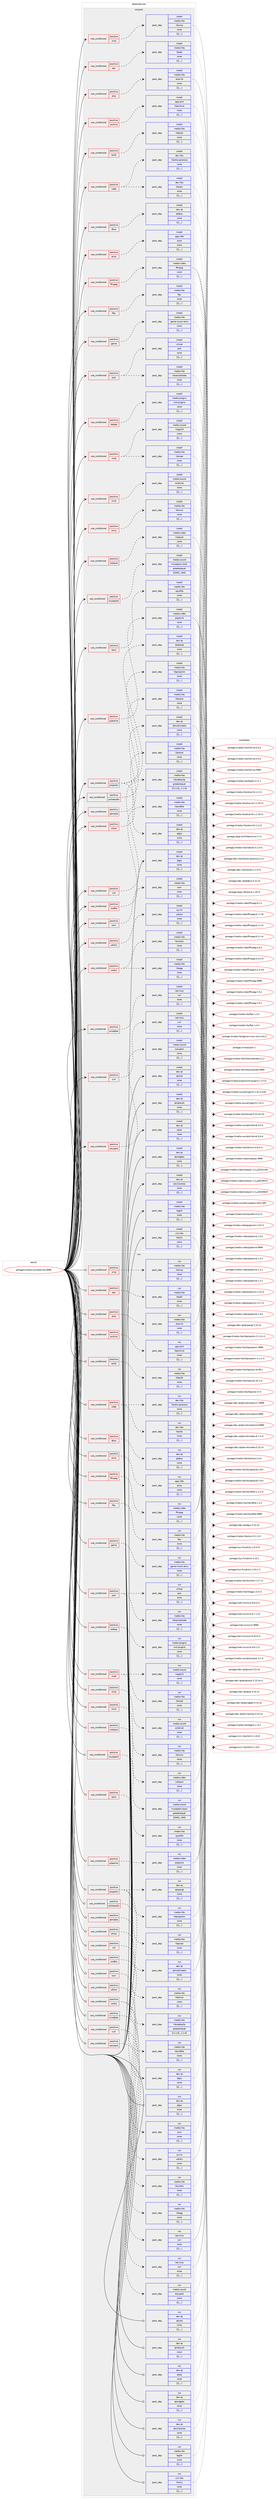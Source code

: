 digraph prolog {

# *************
# Graph options
# *************

newrank=true;
concentrate=true;
compound=true;
graph [rankdir=LR,fontname=Helvetica,fontsize=10,ranksep=1.5];#, ranksep=2.5, nodesep=0.2];
edge  [arrowhead=vee];
node  [fontname=Helvetica,fontsize=10];

# **********
# The ebuild
# **********

subgraph cluster_leftcol {
color=gray;
label=<<i>ebuild</i>>;
id [label="portage://media-sound/qmmp-9999", color=red, width=4, href="../media-sound/qmmp-9999.svg"];
}

# ****************
# The dependencies
# ****************

subgraph cluster_midcol {
color=gray;
label=<<i>dependencies</i>>;
subgraph cluster_compile {
fillcolor="#eeeeee";
style=filled;
label=<<i>compile</i>>;
subgraph cond85054 {
dependency336834 [label=<<TABLE BORDER="0" CELLBORDER="1" CELLSPACING="0" CELLPADDING="4"><TR><TD ROWSPAN="3" CELLPADDING="10">use_conditional</TD></TR><TR><TD>positive</TD></TR><TR><TD>aac</TD></TR></TABLE>>, shape=none, color=red];
subgraph pack249148 {
dependency336835 [label=<<TABLE BORDER="0" CELLBORDER="1" CELLSPACING="0" CELLPADDING="4" WIDTH="220"><TR><TD ROWSPAN="6" CELLPADDING="30">pack_dep</TD></TR><TR><TD WIDTH="110">install</TD></TR><TR><TD>media-libs</TD></TR><TR><TD>faad2</TD></TR><TR><TD>none</TD></TR><TR><TD>[[],,,,]</TD></TR></TABLE>>, shape=none, color=blue];
}
dependency336834:e -> dependency336835:w [weight=20,style="dashed",arrowhead="vee"];
}
id:e -> dependency336834:w [weight=20,style="solid",arrowhead="vee"];
subgraph cond85055 {
dependency336836 [label=<<TABLE BORDER="0" CELLBORDER="1" CELLSPACING="0" CELLPADDING="4"><TR><TD ROWSPAN="3" CELLPADDING="10">use_conditional</TD></TR><TR><TD>positive</TD></TR><TR><TD>alsa</TD></TR></TABLE>>, shape=none, color=red];
subgraph pack249149 {
dependency336837 [label=<<TABLE BORDER="0" CELLBORDER="1" CELLSPACING="0" CELLPADDING="4" WIDTH="220"><TR><TD ROWSPAN="6" CELLPADDING="30">pack_dep</TD></TR><TR><TD WIDTH="110">install</TD></TR><TR><TD>media-libs</TD></TR><TR><TD>alsa-lib</TD></TR><TR><TD>none</TD></TR><TR><TD>[[],,,,]</TD></TR></TABLE>>, shape=none, color=blue];
}
dependency336836:e -> dependency336837:w [weight=20,style="dashed",arrowhead="vee"];
}
id:e -> dependency336836:w [weight=20,style="solid",arrowhead="vee"];
subgraph cond85056 {
dependency336838 [label=<<TABLE BORDER="0" CELLBORDER="1" CELLSPACING="0" CELLPADDING="4"><TR><TD ROWSPAN="3" CELLPADDING="10">use_conditional</TD></TR><TR><TD>positive</TD></TR><TR><TD>archive</TD></TR></TABLE>>, shape=none, color=red];
subgraph pack249150 {
dependency336839 [label=<<TABLE BORDER="0" CELLBORDER="1" CELLSPACING="0" CELLPADDING="4" WIDTH="220"><TR><TD ROWSPAN="6" CELLPADDING="30">pack_dep</TD></TR><TR><TD WIDTH="110">install</TD></TR><TR><TD>app-arch</TD></TR><TR><TD>libarchive</TD></TR><TR><TD>none</TD></TR><TR><TD>[[],,,,]</TD></TR></TABLE>>, shape=none, color=blue];
}
dependency336838:e -> dependency336839:w [weight=20,style="dashed",arrowhead="vee"];
}
id:e -> dependency336838:w [weight=20,style="solid",arrowhead="vee"];
subgraph cond85057 {
dependency336840 [label=<<TABLE BORDER="0" CELLBORDER="1" CELLSPACING="0" CELLPADDING="4"><TR><TD ROWSPAN="3" CELLPADDING="10">use_conditional</TD></TR><TR><TD>positive</TD></TR><TR><TD>bs2b</TD></TR></TABLE>>, shape=none, color=red];
subgraph pack249151 {
dependency336841 [label=<<TABLE BORDER="0" CELLBORDER="1" CELLSPACING="0" CELLPADDING="4" WIDTH="220"><TR><TD ROWSPAN="6" CELLPADDING="30">pack_dep</TD></TR><TR><TD WIDTH="110">install</TD></TR><TR><TD>media-libs</TD></TR><TR><TD>libbs2b</TD></TR><TR><TD>none</TD></TR><TR><TD>[[],,,,]</TD></TR></TABLE>>, shape=none, color=blue];
}
dependency336840:e -> dependency336841:w [weight=20,style="dashed",arrowhead="vee"];
}
id:e -> dependency336840:w [weight=20,style="solid",arrowhead="vee"];
subgraph cond85058 {
dependency336842 [label=<<TABLE BORDER="0" CELLBORDER="1" CELLSPACING="0" CELLPADDING="4"><TR><TD ROWSPAN="3" CELLPADDING="10">use_conditional</TD></TR><TR><TD>positive</TD></TR><TR><TD>cdda</TD></TR></TABLE>>, shape=none, color=red];
subgraph pack249152 {
dependency336843 [label=<<TABLE BORDER="0" CELLBORDER="1" CELLSPACING="0" CELLPADDING="4" WIDTH="220"><TR><TD ROWSPAN="6" CELLPADDING="30">pack_dep</TD></TR><TR><TD WIDTH="110">install</TD></TR><TR><TD>dev-libs</TD></TR><TR><TD>libcdio</TD></TR><TR><TD>none</TD></TR><TR><TD>[[],,,,]</TD></TR></TABLE>>, shape=none, color=blue];
}
dependency336842:e -> dependency336843:w [weight=20,style="dashed",arrowhead="vee"];
subgraph pack249153 {
dependency336844 [label=<<TABLE BORDER="0" CELLBORDER="1" CELLSPACING="0" CELLPADDING="4" WIDTH="220"><TR><TD ROWSPAN="6" CELLPADDING="30">pack_dep</TD></TR><TR><TD WIDTH="110">install</TD></TR><TR><TD>dev-libs</TD></TR><TR><TD>libcdio-paranoia</TD></TR><TR><TD>none</TD></TR><TR><TD>[[],,,,]</TD></TR></TABLE>>, shape=none, color=blue];
}
dependency336842:e -> dependency336844:w [weight=20,style="dashed",arrowhead="vee"];
}
id:e -> dependency336842:w [weight=20,style="solid",arrowhead="vee"];
subgraph cond85059 {
dependency336845 [label=<<TABLE BORDER="0" CELLBORDER="1" CELLSPACING="0" CELLPADDING="4"><TR><TD ROWSPAN="3" CELLPADDING="10">use_conditional</TD></TR><TR><TD>positive</TD></TR><TR><TD>curl</TD></TR></TABLE>>, shape=none, color=red];
subgraph pack249154 {
dependency336846 [label=<<TABLE BORDER="0" CELLBORDER="1" CELLSPACING="0" CELLPADDING="4" WIDTH="220"><TR><TD ROWSPAN="6" CELLPADDING="30">pack_dep</TD></TR><TR><TD WIDTH="110">install</TD></TR><TR><TD>net-misc</TD></TR><TR><TD>curl</TD></TR><TR><TD>none</TD></TR><TR><TD>[[],,,,]</TD></TR></TABLE>>, shape=none, color=blue];
}
dependency336845:e -> dependency336846:w [weight=20,style="dashed",arrowhead="vee"];
}
id:e -> dependency336845:w [weight=20,style="solid",arrowhead="vee"];
subgraph cond85060 {
dependency336847 [label=<<TABLE BORDER="0" CELLBORDER="1" CELLSPACING="0" CELLPADDING="4"><TR><TD ROWSPAN="3" CELLPADDING="10">use_conditional</TD></TR><TR><TD>positive</TD></TR><TR><TD>dbus</TD></TR></TABLE>>, shape=none, color=red];
subgraph pack249155 {
dependency336848 [label=<<TABLE BORDER="0" CELLBORDER="1" CELLSPACING="0" CELLPADDING="4" WIDTH="220"><TR><TD ROWSPAN="6" CELLPADDING="30">pack_dep</TD></TR><TR><TD WIDTH="110">install</TD></TR><TR><TD>dev-qt</TD></TR><TR><TD>qtdbus</TD></TR><TR><TD>none</TD></TR><TR><TD>[[],,,,]</TD></TR></TABLE>>, shape=none, color=blue];
}
dependency336847:e -> dependency336848:w [weight=20,style="dashed",arrowhead="vee"];
}
id:e -> dependency336847:w [weight=20,style="solid",arrowhead="vee"];
subgraph cond85061 {
dependency336849 [label=<<TABLE BORDER="0" CELLBORDER="1" CELLSPACING="0" CELLPADDING="4"><TR><TD ROWSPAN="3" CELLPADDING="10">use_conditional</TD></TR><TR><TD>positive</TD></TR><TR><TD>enca</TD></TR></TABLE>>, shape=none, color=red];
subgraph pack249156 {
dependency336850 [label=<<TABLE BORDER="0" CELLBORDER="1" CELLSPACING="0" CELLPADDING="4" WIDTH="220"><TR><TD ROWSPAN="6" CELLPADDING="30">pack_dep</TD></TR><TR><TD WIDTH="110">install</TD></TR><TR><TD>app-i18n</TD></TR><TR><TD>enca</TD></TR><TR><TD>none</TD></TR><TR><TD>[[],,,,]</TD></TR></TABLE>>, shape=none, color=blue];
}
dependency336849:e -> dependency336850:w [weight=20,style="dashed",arrowhead="vee"];
}
id:e -> dependency336849:w [weight=20,style="solid",arrowhead="vee"];
subgraph cond85062 {
dependency336851 [label=<<TABLE BORDER="0" CELLBORDER="1" CELLSPACING="0" CELLPADDING="4"><TR><TD ROWSPAN="3" CELLPADDING="10">use_conditional</TD></TR><TR><TD>positive</TD></TR><TR><TD>ffmpeg</TD></TR></TABLE>>, shape=none, color=red];
subgraph pack249157 {
dependency336852 [label=<<TABLE BORDER="0" CELLBORDER="1" CELLSPACING="0" CELLPADDING="4" WIDTH="220"><TR><TD ROWSPAN="6" CELLPADDING="30">pack_dep</TD></TR><TR><TD WIDTH="110">install</TD></TR><TR><TD>media-video</TD></TR><TR><TD>ffmpeg</TD></TR><TR><TD>none</TD></TR><TR><TD>[[],,,,]</TD></TR></TABLE>>, shape=none, color=blue];
}
dependency336851:e -> dependency336852:w [weight=20,style="dashed",arrowhead="vee"];
}
id:e -> dependency336851:w [weight=20,style="solid",arrowhead="vee"];
subgraph cond85063 {
dependency336853 [label=<<TABLE BORDER="0" CELLBORDER="1" CELLSPACING="0" CELLPADDING="4"><TR><TD ROWSPAN="3" CELLPADDING="10">use_conditional</TD></TR><TR><TD>positive</TD></TR><TR><TD>flac</TD></TR></TABLE>>, shape=none, color=red];
subgraph pack249158 {
dependency336854 [label=<<TABLE BORDER="0" CELLBORDER="1" CELLSPACING="0" CELLPADDING="4" WIDTH="220"><TR><TD ROWSPAN="6" CELLPADDING="30">pack_dep</TD></TR><TR><TD WIDTH="110">install</TD></TR><TR><TD>media-libs</TD></TR><TR><TD>flac</TD></TR><TR><TD>none</TD></TR><TR><TD>[[],,,,]</TD></TR></TABLE>>, shape=none, color=blue];
}
dependency336853:e -> dependency336854:w [weight=20,style="dashed",arrowhead="vee"];
}
id:e -> dependency336853:w [weight=20,style="solid",arrowhead="vee"];
subgraph cond85064 {
dependency336855 [label=<<TABLE BORDER="0" CELLBORDER="1" CELLSPACING="0" CELLPADDING="4"><TR><TD ROWSPAN="3" CELLPADDING="10">use_conditional</TD></TR><TR><TD>positive</TD></TR><TR><TD>game</TD></TR></TABLE>>, shape=none, color=red];
subgraph pack249159 {
dependency336856 [label=<<TABLE BORDER="0" CELLBORDER="1" CELLSPACING="0" CELLPADDING="4" WIDTH="220"><TR><TD ROWSPAN="6" CELLPADDING="30">pack_dep</TD></TR><TR><TD WIDTH="110">install</TD></TR><TR><TD>media-libs</TD></TR><TR><TD>game-music-emu</TD></TR><TR><TD>none</TD></TR><TR><TD>[[],,,,]</TD></TR></TABLE>>, shape=none, color=blue];
}
dependency336855:e -> dependency336856:w [weight=20,style="dashed",arrowhead="vee"];
}
id:e -> dependency336855:w [weight=20,style="solid",arrowhead="vee"];
subgraph cond85065 {
dependency336857 [label=<<TABLE BORDER="0" CELLBORDER="1" CELLSPACING="0" CELLPADDING="4"><TR><TD ROWSPAN="3" CELLPADDING="10">use_conditional</TD></TR><TR><TD>positive</TD></TR><TR><TD>jack</TD></TR></TABLE>>, shape=none, color=red];
subgraph pack249160 {
dependency336858 [label=<<TABLE BORDER="0" CELLBORDER="1" CELLSPACING="0" CELLPADDING="4" WIDTH="220"><TR><TD ROWSPAN="6" CELLPADDING="30">pack_dep</TD></TR><TR><TD WIDTH="110">install</TD></TR><TR><TD>media-libs</TD></TR><TR><TD>libsamplerate</TD></TR><TR><TD>none</TD></TR><TR><TD>[[],,,,]</TD></TR></TABLE>>, shape=none, color=blue];
}
dependency336857:e -> dependency336858:w [weight=20,style="dashed",arrowhead="vee"];
subgraph pack249161 {
dependency336859 [label=<<TABLE BORDER="0" CELLBORDER="1" CELLSPACING="0" CELLPADDING="4" WIDTH="220"><TR><TD ROWSPAN="6" CELLPADDING="30">pack_dep</TD></TR><TR><TD WIDTH="110">install</TD></TR><TR><TD>virtual</TD></TR><TR><TD>jack</TD></TR><TR><TD>none</TD></TR><TR><TD>[[],,,,]</TD></TR></TABLE>>, shape=none, color=blue];
}
dependency336857:e -> dependency336859:w [weight=20,style="dashed",arrowhead="vee"];
}
id:e -> dependency336857:w [weight=20,style="solid",arrowhead="vee"];
subgraph cond85066 {
dependency336860 [label=<<TABLE BORDER="0" CELLBORDER="1" CELLSPACING="0" CELLPADDING="4"><TR><TD ROWSPAN="3" CELLPADDING="10">use_conditional</TD></TR><TR><TD>positive</TD></TR><TR><TD>ladspa</TD></TR></TABLE>>, shape=none, color=red];
subgraph pack249162 {
dependency336861 [label=<<TABLE BORDER="0" CELLBORDER="1" CELLSPACING="0" CELLPADDING="4" WIDTH="220"><TR><TD ROWSPAN="6" CELLPADDING="30">pack_dep</TD></TR><TR><TD WIDTH="110">install</TD></TR><TR><TD>media-plugins</TD></TR><TR><TD>cmt-plugins</TD></TR><TR><TD>none</TD></TR><TR><TD>[[],,,,]</TD></TR></TABLE>>, shape=none, color=blue];
}
dependency336860:e -> dependency336861:w [weight=20,style="dashed",arrowhead="vee"];
}
id:e -> dependency336860:w [weight=20,style="solid",arrowhead="vee"];
subgraph cond85067 {
dependency336862 [label=<<TABLE BORDER="0" CELLBORDER="1" CELLSPACING="0" CELLPADDING="4"><TR><TD ROWSPAN="3" CELLPADDING="10">use_conditional</TD></TR><TR><TD>positive</TD></TR><TR><TD>mad</TD></TR></TABLE>>, shape=none, color=red];
subgraph pack249163 {
dependency336863 [label=<<TABLE BORDER="0" CELLBORDER="1" CELLSPACING="0" CELLPADDING="4" WIDTH="220"><TR><TD ROWSPAN="6" CELLPADDING="30">pack_dep</TD></TR><TR><TD WIDTH="110">install</TD></TR><TR><TD>media-libs</TD></TR><TR><TD>libmad</TD></TR><TR><TD>none</TD></TR><TR><TD>[[],,,,]</TD></TR></TABLE>>, shape=none, color=blue];
}
dependency336862:e -> dependency336863:w [weight=20,style="dashed",arrowhead="vee"];
subgraph pack249164 {
dependency336864 [label=<<TABLE BORDER="0" CELLBORDER="1" CELLSPACING="0" CELLPADDING="4" WIDTH="220"><TR><TD ROWSPAN="6" CELLPADDING="30">pack_dep</TD></TR><TR><TD WIDTH="110">install</TD></TR><TR><TD>media-sound</TD></TR><TR><TD>mpg123</TD></TR><TR><TD>none</TD></TR><TR><TD>[[],,,,]</TD></TR></TABLE>>, shape=none, color=blue];
}
dependency336862:e -> dependency336864:w [weight=20,style="dashed",arrowhead="vee"];
}
id:e -> dependency336862:w [weight=20,style="solid",arrowhead="vee"];
subgraph cond85068 {
dependency336865 [label=<<TABLE BORDER="0" CELLBORDER="1" CELLSPACING="0" CELLPADDING="4"><TR><TD ROWSPAN="3" CELLPADDING="10">use_conditional</TD></TR><TR><TD>positive</TD></TR><TR><TD>midi</TD></TR></TABLE>>, shape=none, color=red];
subgraph pack249165 {
dependency336866 [label=<<TABLE BORDER="0" CELLBORDER="1" CELLSPACING="0" CELLPADDING="4" WIDTH="220"><TR><TD ROWSPAN="6" CELLPADDING="30">pack_dep</TD></TR><TR><TD WIDTH="110">install</TD></TR><TR><TD>media-sound</TD></TR><TR><TD>wildmidi</TD></TR><TR><TD>none</TD></TR><TR><TD>[[],,,,]</TD></TR></TABLE>>, shape=none, color=blue];
}
dependency336865:e -> dependency336866:w [weight=20,style="dashed",arrowhead="vee"];
}
id:e -> dependency336865:w [weight=20,style="solid",arrowhead="vee"];
subgraph cond85069 {
dependency336867 [label=<<TABLE BORDER="0" CELLBORDER="1" CELLSPACING="0" CELLPADDING="4"><TR><TD ROWSPAN="3" CELLPADDING="10">use_conditional</TD></TR><TR><TD>positive</TD></TR><TR><TD>mms</TD></TR></TABLE>>, shape=none, color=red];
subgraph pack249166 {
dependency336868 [label=<<TABLE BORDER="0" CELLBORDER="1" CELLSPACING="0" CELLPADDING="4" WIDTH="220"><TR><TD ROWSPAN="6" CELLPADDING="30">pack_dep</TD></TR><TR><TD WIDTH="110">install</TD></TR><TR><TD>media-libs</TD></TR><TR><TD>libmms</TD></TR><TR><TD>none</TD></TR><TR><TD>[[],,,,]</TD></TR></TABLE>>, shape=none, color=blue];
}
dependency336867:e -> dependency336868:w [weight=20,style="dashed",arrowhead="vee"];
}
id:e -> dependency336867:w [weight=20,style="solid",arrowhead="vee"];
subgraph cond85070 {
dependency336869 [label=<<TABLE BORDER="0" CELLBORDER="1" CELLSPACING="0" CELLPADDING="4"><TR><TD ROWSPAN="3" CELLPADDING="10">use_conditional</TD></TR><TR><TD>positive</TD></TR><TR><TD>mplayer</TD></TR></TABLE>>, shape=none, color=red];
subgraph pack249167 {
dependency336870 [label=<<TABLE BORDER="0" CELLBORDER="1" CELLSPACING="0" CELLPADDING="4" WIDTH="220"><TR><TD ROWSPAN="6" CELLPADDING="30">pack_dep</TD></TR><TR><TD WIDTH="110">install</TD></TR><TR><TD>media-video</TD></TR><TR><TD>mplayer</TD></TR><TR><TD>none</TD></TR><TR><TD>[[],,,,]</TD></TR></TABLE>>, shape=none, color=blue];
}
dependency336869:e -> dependency336870:w [weight=20,style="dashed",arrowhead="vee"];
}
id:e -> dependency336869:w [weight=20,style="solid",arrowhead="vee"];
subgraph cond85071 {
dependency336871 [label=<<TABLE BORDER="0" CELLBORDER="1" CELLSPACING="0" CELLPADDING="4"><TR><TD ROWSPAN="3" CELLPADDING="10">use_conditional</TD></TR><TR><TD>positive</TD></TR><TR><TD>musepack</TD></TR></TABLE>>, shape=none, color=red];
subgraph pack249168 {
dependency336872 [label=<<TABLE BORDER="0" CELLBORDER="1" CELLSPACING="0" CELLPADDING="4" WIDTH="220"><TR><TD ROWSPAN="6" CELLPADDING="30">pack_dep</TD></TR><TR><TD WIDTH="110">install</TD></TR><TR><TD>media-sound</TD></TR><TR><TD>musepack-tools</TD></TR><TR><TD>greaterequal</TD></TR><TR><TD>[[444],,,444]</TD></TR></TABLE>>, shape=none, color=blue];
}
dependency336871:e -> dependency336872:w [weight=20,style="dashed",arrowhead="vee"];
}
id:e -> dependency336871:w [weight=20,style="solid",arrowhead="vee"];
subgraph cond85072 {
dependency336873 [label=<<TABLE BORDER="0" CELLBORDER="1" CELLSPACING="0" CELLPADDING="4"><TR><TD ROWSPAN="3" CELLPADDING="10">use_conditional</TD></TR><TR><TD>positive</TD></TR><TR><TD>opus</TD></TR></TABLE>>, shape=none, color=red];
subgraph pack249169 {
dependency336874 [label=<<TABLE BORDER="0" CELLBORDER="1" CELLSPACING="0" CELLPADDING="4" WIDTH="220"><TR><TD ROWSPAN="6" CELLPADDING="30">pack_dep</TD></TR><TR><TD WIDTH="110">install</TD></TR><TR><TD>media-libs</TD></TR><TR><TD>opusfile</TD></TR><TR><TD>none</TD></TR><TR><TD>[[],,,,]</TD></TR></TABLE>>, shape=none, color=blue];
}
dependency336873:e -> dependency336874:w [weight=20,style="dashed",arrowhead="vee"];
}
id:e -> dependency336873:w [weight=20,style="solid",arrowhead="vee"];
subgraph cond85073 {
dependency336875 [label=<<TABLE BORDER="0" CELLBORDER="1" CELLSPACING="0" CELLPADDING="4"><TR><TD ROWSPAN="3" CELLPADDING="10">use_conditional</TD></TR><TR><TD>positive</TD></TR><TR><TD>pipewire</TD></TR></TABLE>>, shape=none, color=red];
subgraph pack249170 {
dependency336876 [label=<<TABLE BORDER="0" CELLBORDER="1" CELLSPACING="0" CELLPADDING="4" WIDTH="220"><TR><TD ROWSPAN="6" CELLPADDING="30">pack_dep</TD></TR><TR><TD WIDTH="110">install</TD></TR><TR><TD>media-video</TD></TR><TR><TD>pipewire</TD></TR><TR><TD>none</TD></TR><TR><TD>[[],,,,]</TD></TR></TABLE>>, shape=none, color=blue];
}
dependency336875:e -> dependency336876:w [weight=20,style="dashed",arrowhead="vee"];
}
id:e -> dependency336875:w [weight=20,style="solid",arrowhead="vee"];
subgraph cond85074 {
dependency336877 [label=<<TABLE BORDER="0" CELLBORDER="1" CELLSPACING="0" CELLPADDING="4"><TR><TD ROWSPAN="3" CELLPADDING="10">use_conditional</TD></TR><TR><TD>positive</TD></TR><TR><TD>projectm</TD></TR></TABLE>>, shape=none, color=red];
subgraph pack249171 {
dependency336878 [label=<<TABLE BORDER="0" CELLBORDER="1" CELLSPACING="0" CELLPADDING="4" WIDTH="220"><TR><TD ROWSPAN="6" CELLPADDING="30">pack_dep</TD></TR><TR><TD WIDTH="110">install</TD></TR><TR><TD>dev-qt</TD></TR><TR><TD>qtgui</TD></TR><TR><TD>none</TD></TR><TR><TD>[[],,,,]</TD></TR></TABLE>>, shape=none, color=blue];
}
dependency336877:e -> dependency336878:w [weight=20,style="dashed",arrowhead="vee"];
subgraph pack249172 {
dependency336879 [label=<<TABLE BORDER="0" CELLBORDER="1" CELLSPACING="0" CELLPADDING="4" WIDTH="220"><TR><TD ROWSPAN="6" CELLPADDING="30">pack_dep</TD></TR><TR><TD WIDTH="110">install</TD></TR><TR><TD>dev-qt</TD></TR><TR><TD>qtopengl</TD></TR><TR><TD>none</TD></TR><TR><TD>[[],,,,]</TD></TR></TABLE>>, shape=none, color=blue];
}
dependency336877:e -> dependency336879:w [weight=20,style="dashed",arrowhead="vee"];
subgraph pack249173 {
dependency336880 [label=<<TABLE BORDER="0" CELLBORDER="1" CELLSPACING="0" CELLPADDING="4" WIDTH="220"><TR><TD ROWSPAN="6" CELLPADDING="30">pack_dep</TD></TR><TR><TD WIDTH="110">install</TD></TR><TR><TD>media-libs</TD></TR><TR><TD>libprojectm</TD></TR><TR><TD>none</TD></TR><TR><TD>[[],,,,]</TD></TR></TABLE>>, shape=none, color=blue];
}
dependency336877:e -> dependency336880:w [weight=20,style="dashed",arrowhead="vee"];
}
id:e -> dependency336877:w [weight=20,style="solid",arrowhead="vee"];
subgraph cond85075 {
dependency336881 [label=<<TABLE BORDER="0" CELLBORDER="1" CELLSPACING="0" CELLPADDING="4"><TR><TD ROWSPAN="3" CELLPADDING="10">use_conditional</TD></TR><TR><TD>positive</TD></TR><TR><TD>pulseaudio</TD></TR></TABLE>>, shape=none, color=red];
subgraph pack249174 {
dependency336882 [label=<<TABLE BORDER="0" CELLBORDER="1" CELLSPACING="0" CELLPADDING="4" WIDTH="220"><TR><TD ROWSPAN="6" CELLPADDING="30">pack_dep</TD></TR><TR><TD WIDTH="110">install</TD></TR><TR><TD>media-libs</TD></TR><TR><TD>libpulse</TD></TR><TR><TD>none</TD></TR><TR><TD>[[],,,,]</TD></TR></TABLE>>, shape=none, color=blue];
}
dependency336881:e -> dependency336882:w [weight=20,style="dashed",arrowhead="vee"];
}
id:e -> dependency336881:w [weight=20,style="solid",arrowhead="vee"];
subgraph cond85076 {
dependency336883 [label=<<TABLE BORDER="0" CELLBORDER="1" CELLSPACING="0" CELLPADDING="4"><TR><TD ROWSPAN="3" CELLPADDING="10">use_conditional</TD></TR><TR><TD>positive</TD></TR><TR><TD>qtmedia</TD></TR></TABLE>>, shape=none, color=red];
subgraph pack249175 {
dependency336884 [label=<<TABLE BORDER="0" CELLBORDER="1" CELLSPACING="0" CELLPADDING="4" WIDTH="220"><TR><TD ROWSPAN="6" CELLPADDING="30">pack_dep</TD></TR><TR><TD WIDTH="110">install</TD></TR><TR><TD>dev-qt</TD></TR><TR><TD>qtmultimedia</TD></TR><TR><TD>none</TD></TR><TR><TD>[[],,,,]</TD></TR></TABLE>>, shape=none, color=blue];
}
dependency336883:e -> dependency336884:w [weight=20,style="dashed",arrowhead="vee"];
}
id:e -> dependency336883:w [weight=20,style="solid",arrowhead="vee"];
subgraph cond85077 {
dependency336885 [label=<<TABLE BORDER="0" CELLBORDER="1" CELLSPACING="0" CELLPADDING="4"><TR><TD ROWSPAN="3" CELLPADDING="10">use_conditional</TD></TR><TR><TD>positive</TD></TR><TR><TD>scrobbler</TD></TR></TABLE>>, shape=none, color=red];
subgraph pack249176 {
dependency336886 [label=<<TABLE BORDER="0" CELLBORDER="1" CELLSPACING="0" CELLPADDING="4" WIDTH="220"><TR><TD ROWSPAN="6" CELLPADDING="30">pack_dep</TD></TR><TR><TD WIDTH="110">install</TD></TR><TR><TD>net-misc</TD></TR><TR><TD>curl</TD></TR><TR><TD>none</TD></TR><TR><TD>[[],,,,]</TD></TR></TABLE>>, shape=none, color=blue];
}
dependency336885:e -> dependency336886:w [weight=20,style="dashed",arrowhead="vee"];
}
id:e -> dependency336885:w [weight=20,style="solid",arrowhead="vee"];
subgraph cond85078 {
dependency336887 [label=<<TABLE BORDER="0" CELLBORDER="1" CELLSPACING="0" CELLPADDING="4"><TR><TD ROWSPAN="3" CELLPADDING="10">use_conditional</TD></TR><TR><TD>positive</TD></TR><TR><TD>shout</TD></TR></TABLE>>, shape=none, color=red];
subgraph pack249177 {
dependency336888 [label=<<TABLE BORDER="0" CELLBORDER="1" CELLSPACING="0" CELLPADDING="4" WIDTH="220"><TR><TD ROWSPAN="6" CELLPADDING="30">pack_dep</TD></TR><TR><TD WIDTH="110">install</TD></TR><TR><TD>media-libs</TD></TR><TR><TD>libshout</TD></TR><TR><TD>none</TD></TR><TR><TD>[[],,,,]</TD></TR></TABLE>>, shape=none, color=blue];
}
dependency336887:e -> dependency336888:w [weight=20,style="dashed",arrowhead="vee"];
}
id:e -> dependency336887:w [weight=20,style="solid",arrowhead="vee"];
subgraph cond85079 {
dependency336889 [label=<<TABLE BORDER="0" CELLBORDER="1" CELLSPACING="0" CELLPADDING="4"><TR><TD ROWSPAN="3" CELLPADDING="10">use_conditional</TD></TR><TR><TD>positive</TD></TR><TR><TD>sid</TD></TR></TABLE>>, shape=none, color=red];
subgraph pack249178 {
dependency336890 [label=<<TABLE BORDER="0" CELLBORDER="1" CELLSPACING="0" CELLPADDING="4" WIDTH="220"><TR><TD ROWSPAN="6" CELLPADDING="30">pack_dep</TD></TR><TR><TD WIDTH="110">install</TD></TR><TR><TD>media-libs</TD></TR><TR><TD>libsidplayfp</TD></TR><TR><TD>greaterequal</TD></TR><TR><TD>[[1,1,0],,,1.1.0]</TD></TR></TABLE>>, shape=none, color=blue];
}
dependency336889:e -> dependency336890:w [weight=20,style="dashed",arrowhead="vee"];
}
id:e -> dependency336889:w [weight=20,style="solid",arrowhead="vee"];
subgraph cond85080 {
dependency336891 [label=<<TABLE BORDER="0" CELLBORDER="1" CELLSPACING="0" CELLPADDING="4"><TR><TD ROWSPAN="3" CELLPADDING="10">use_conditional</TD></TR><TR><TD>positive</TD></TR><TR><TD>sndfile</TD></TR></TABLE>>, shape=none, color=red];
subgraph pack249179 {
dependency336892 [label=<<TABLE BORDER="0" CELLBORDER="1" CELLSPACING="0" CELLPADDING="4" WIDTH="220"><TR><TD ROWSPAN="6" CELLPADDING="30">pack_dep</TD></TR><TR><TD WIDTH="110">install</TD></TR><TR><TD>media-libs</TD></TR><TR><TD>libsndfile</TD></TR><TR><TD>none</TD></TR><TR><TD>[[],,,,]</TD></TR></TABLE>>, shape=none, color=blue];
}
dependency336891:e -> dependency336892:w [weight=20,style="dashed",arrowhead="vee"];
}
id:e -> dependency336891:w [weight=20,style="solid",arrowhead="vee"];
subgraph cond85081 {
dependency336893 [label=<<TABLE BORDER="0" CELLBORDER="1" CELLSPACING="0" CELLPADDING="4"><TR><TD ROWSPAN="3" CELLPADDING="10">use_conditional</TD></TR><TR><TD>positive</TD></TR><TR><TD>soxr</TD></TR></TABLE>>, shape=none, color=red];
subgraph pack249180 {
dependency336894 [label=<<TABLE BORDER="0" CELLBORDER="1" CELLSPACING="0" CELLPADDING="4" WIDTH="220"><TR><TD ROWSPAN="6" CELLPADDING="30">pack_dep</TD></TR><TR><TD WIDTH="110">install</TD></TR><TR><TD>media-libs</TD></TR><TR><TD>soxr</TD></TR><TR><TD>none</TD></TR><TR><TD>[[],,,,]</TD></TR></TABLE>>, shape=none, color=blue];
}
dependency336893:e -> dependency336894:w [weight=20,style="dashed",arrowhead="vee"];
}
id:e -> dependency336893:w [weight=20,style="solid",arrowhead="vee"];
subgraph cond85082 {
dependency336895 [label=<<TABLE BORDER="0" CELLBORDER="1" CELLSPACING="0" CELLPADDING="4"><TR><TD ROWSPAN="3" CELLPADDING="10">use_conditional</TD></TR><TR><TD>positive</TD></TR><TR><TD>udisks</TD></TR></TABLE>>, shape=none, color=red];
subgraph pack249181 {
dependency336896 [label=<<TABLE BORDER="0" CELLBORDER="1" CELLSPACING="0" CELLPADDING="4" WIDTH="220"><TR><TD ROWSPAN="6" CELLPADDING="30">pack_dep</TD></TR><TR><TD WIDTH="110">install</TD></TR><TR><TD>sys-fs</TD></TR><TR><TD>udisks</TD></TR><TR><TD>none</TD></TR><TR><TD>[[],,,,]</TD></TR></TABLE>>, shape=none, color=blue];
}
dependency336895:e -> dependency336896:w [weight=20,style="dashed",arrowhead="vee"];
}
id:e -> dependency336895:w [weight=20,style="solid",arrowhead="vee"];
subgraph cond85083 {
dependency336897 [label=<<TABLE BORDER="0" CELLBORDER="1" CELLSPACING="0" CELLPADDING="4"><TR><TD ROWSPAN="3" CELLPADDING="10">use_conditional</TD></TR><TR><TD>positive</TD></TR><TR><TD>vorbis</TD></TR></TABLE>>, shape=none, color=red];
subgraph pack249182 {
dependency336898 [label=<<TABLE BORDER="0" CELLBORDER="1" CELLSPACING="0" CELLPADDING="4" WIDTH="220"><TR><TD ROWSPAN="6" CELLPADDING="30">pack_dep</TD></TR><TR><TD WIDTH="110">install</TD></TR><TR><TD>media-libs</TD></TR><TR><TD>libogg</TD></TR><TR><TD>none</TD></TR><TR><TD>[[],,,,]</TD></TR></TABLE>>, shape=none, color=blue];
}
dependency336897:e -> dependency336898:w [weight=20,style="dashed",arrowhead="vee"];
subgraph pack249183 {
dependency336899 [label=<<TABLE BORDER="0" CELLBORDER="1" CELLSPACING="0" CELLPADDING="4" WIDTH="220"><TR><TD ROWSPAN="6" CELLPADDING="30">pack_dep</TD></TR><TR><TD WIDTH="110">install</TD></TR><TR><TD>media-libs</TD></TR><TR><TD>libvorbis</TD></TR><TR><TD>none</TD></TR><TR><TD>[[],,,,]</TD></TR></TABLE>>, shape=none, color=blue];
}
dependency336897:e -> dependency336899:w [weight=20,style="dashed",arrowhead="vee"];
}
id:e -> dependency336897:w [weight=20,style="solid",arrowhead="vee"];
subgraph cond85084 {
dependency336900 [label=<<TABLE BORDER="0" CELLBORDER="1" CELLSPACING="0" CELLPADDING="4"><TR><TD ROWSPAN="3" CELLPADDING="10">use_conditional</TD></TR><TR><TD>positive</TD></TR><TR><TD>wavpack</TD></TR></TABLE>>, shape=none, color=red];
subgraph pack249184 {
dependency336901 [label=<<TABLE BORDER="0" CELLBORDER="1" CELLSPACING="0" CELLPADDING="4" WIDTH="220"><TR><TD ROWSPAN="6" CELLPADDING="30">pack_dep</TD></TR><TR><TD WIDTH="110">install</TD></TR><TR><TD>media-sound</TD></TR><TR><TD>wavpack</TD></TR><TR><TD>none</TD></TR><TR><TD>[[],,,,]</TD></TR></TABLE>>, shape=none, color=blue];
}
dependency336900:e -> dependency336901:w [weight=20,style="dashed",arrowhead="vee"];
}
id:e -> dependency336900:w [weight=20,style="solid",arrowhead="vee"];
subgraph cond85085 {
dependency336902 [label=<<TABLE BORDER="0" CELLBORDER="1" CELLSPACING="0" CELLPADDING="4"><TR><TD ROWSPAN="3" CELLPADDING="10">use_conditional</TD></TR><TR><TD>positive</TD></TR><TR><TD>xmp</TD></TR></TABLE>>, shape=none, color=red];
subgraph pack249185 {
dependency336903 [label=<<TABLE BORDER="0" CELLBORDER="1" CELLSPACING="0" CELLPADDING="4" WIDTH="220"><TR><TD ROWSPAN="6" CELLPADDING="30">pack_dep</TD></TR><TR><TD WIDTH="110">install</TD></TR><TR><TD>media-libs</TD></TR><TR><TD>libxmp</TD></TR><TR><TD>none</TD></TR><TR><TD>[[],,,,]</TD></TR></TABLE>>, shape=none, color=blue];
}
dependency336902:e -> dependency336903:w [weight=20,style="dashed",arrowhead="vee"];
}
id:e -> dependency336902:w [weight=20,style="solid",arrowhead="vee"];
subgraph pack249186 {
dependency336904 [label=<<TABLE BORDER="0" CELLBORDER="1" CELLSPACING="0" CELLPADDING="4" WIDTH="220"><TR><TD ROWSPAN="6" CELLPADDING="30">pack_dep</TD></TR><TR><TD WIDTH="110">install</TD></TR><TR><TD>dev-qt</TD></TR><TR><TD>qtcore</TD></TR><TR><TD>none</TD></TR><TR><TD>[[],,,,]</TD></TR></TABLE>>, shape=none, color=blue];
}
id:e -> dependency336904:w [weight=20,style="solid",arrowhead="vee"];
subgraph pack249187 {
dependency336905 [label=<<TABLE BORDER="0" CELLBORDER="1" CELLSPACING="0" CELLPADDING="4" WIDTH="220"><TR><TD ROWSPAN="6" CELLPADDING="30">pack_dep</TD></TR><TR><TD WIDTH="110">install</TD></TR><TR><TD>dev-qt</TD></TR><TR><TD>qtgui</TD></TR><TR><TD>none</TD></TR><TR><TD>[[],,,,]</TD></TR></TABLE>>, shape=none, color=blue];
}
id:e -> dependency336905:w [weight=20,style="solid",arrowhead="vee"];
subgraph pack249188 {
dependency336906 [label=<<TABLE BORDER="0" CELLBORDER="1" CELLSPACING="0" CELLPADDING="4" WIDTH="220"><TR><TD ROWSPAN="6" CELLPADDING="30">pack_dep</TD></TR><TR><TD WIDTH="110">install</TD></TR><TR><TD>dev-qt</TD></TR><TR><TD>qtnetwork</TD></TR><TR><TD>none</TD></TR><TR><TD>[[],,,,]</TD></TR></TABLE>>, shape=none, color=blue];
}
id:e -> dependency336906:w [weight=20,style="solid",arrowhead="vee"];
subgraph pack249189 {
dependency336907 [label=<<TABLE BORDER="0" CELLBORDER="1" CELLSPACING="0" CELLPADDING="4" WIDTH="220"><TR><TD ROWSPAN="6" CELLPADDING="30">pack_dep</TD></TR><TR><TD WIDTH="110">install</TD></TR><TR><TD>dev-qt</TD></TR><TR><TD>qtsql</TD></TR><TR><TD>none</TD></TR><TR><TD>[[],,,,]</TD></TR></TABLE>>, shape=none, color=blue];
}
id:e -> dependency336907:w [weight=20,style="solid",arrowhead="vee"];
subgraph pack249190 {
dependency336908 [label=<<TABLE BORDER="0" CELLBORDER="1" CELLSPACING="0" CELLPADDING="4" WIDTH="220"><TR><TD ROWSPAN="6" CELLPADDING="30">pack_dep</TD></TR><TR><TD WIDTH="110">install</TD></TR><TR><TD>dev-qt</TD></TR><TR><TD>qtwidgets</TD></TR><TR><TD>none</TD></TR><TR><TD>[[],,,,]</TD></TR></TABLE>>, shape=none, color=blue];
}
id:e -> dependency336908:w [weight=20,style="solid",arrowhead="vee"];
subgraph pack249191 {
dependency336909 [label=<<TABLE BORDER="0" CELLBORDER="1" CELLSPACING="0" CELLPADDING="4" WIDTH="220"><TR><TD ROWSPAN="6" CELLPADDING="30">pack_dep</TD></TR><TR><TD WIDTH="110">install</TD></TR><TR><TD>dev-qt</TD></TR><TR><TD>qtx11extras</TD></TR><TR><TD>none</TD></TR><TR><TD>[[],,,,]</TD></TR></TABLE>>, shape=none, color=blue];
}
id:e -> dependency336909:w [weight=20,style="solid",arrowhead="vee"];
subgraph pack249192 {
dependency336910 [label=<<TABLE BORDER="0" CELLBORDER="1" CELLSPACING="0" CELLPADDING="4" WIDTH="220"><TR><TD ROWSPAN="6" CELLPADDING="30">pack_dep</TD></TR><TR><TD WIDTH="110">install</TD></TR><TR><TD>media-libs</TD></TR><TR><TD>taglib</TD></TR><TR><TD>none</TD></TR><TR><TD>[[],,,,]</TD></TR></TABLE>>, shape=none, color=blue];
}
id:e -> dependency336910:w [weight=20,style="solid",arrowhead="vee"];
subgraph pack249193 {
dependency336911 [label=<<TABLE BORDER="0" CELLBORDER="1" CELLSPACING="0" CELLPADDING="4" WIDTH="220"><TR><TD ROWSPAN="6" CELLPADDING="30">pack_dep</TD></TR><TR><TD WIDTH="110">install</TD></TR><TR><TD>x11-libs</TD></TR><TR><TD>libX11</TD></TR><TR><TD>none</TD></TR><TR><TD>[[],,,,]</TD></TR></TABLE>>, shape=none, color=blue];
}
id:e -> dependency336911:w [weight=20,style="solid",arrowhead="vee"];
}
subgraph cluster_compileandrun {
fillcolor="#eeeeee";
style=filled;
label=<<i>compile and run</i>>;
}
subgraph cluster_run {
fillcolor="#eeeeee";
style=filled;
label=<<i>run</i>>;
subgraph cond85086 {
dependency336912 [label=<<TABLE BORDER="0" CELLBORDER="1" CELLSPACING="0" CELLPADDING="4"><TR><TD ROWSPAN="3" CELLPADDING="10">use_conditional</TD></TR><TR><TD>positive</TD></TR><TR><TD>aac</TD></TR></TABLE>>, shape=none, color=red];
subgraph pack249194 {
dependency336913 [label=<<TABLE BORDER="0" CELLBORDER="1" CELLSPACING="0" CELLPADDING="4" WIDTH="220"><TR><TD ROWSPAN="6" CELLPADDING="30">pack_dep</TD></TR><TR><TD WIDTH="110">run</TD></TR><TR><TD>media-libs</TD></TR><TR><TD>faad2</TD></TR><TR><TD>none</TD></TR><TR><TD>[[],,,,]</TD></TR></TABLE>>, shape=none, color=blue];
}
dependency336912:e -> dependency336913:w [weight=20,style="dashed",arrowhead="vee"];
}
id:e -> dependency336912:w [weight=20,style="solid",arrowhead="odot"];
subgraph cond85087 {
dependency336914 [label=<<TABLE BORDER="0" CELLBORDER="1" CELLSPACING="0" CELLPADDING="4"><TR><TD ROWSPAN="3" CELLPADDING="10">use_conditional</TD></TR><TR><TD>positive</TD></TR><TR><TD>alsa</TD></TR></TABLE>>, shape=none, color=red];
subgraph pack249195 {
dependency336915 [label=<<TABLE BORDER="0" CELLBORDER="1" CELLSPACING="0" CELLPADDING="4" WIDTH="220"><TR><TD ROWSPAN="6" CELLPADDING="30">pack_dep</TD></TR><TR><TD WIDTH="110">run</TD></TR><TR><TD>media-libs</TD></TR><TR><TD>alsa-lib</TD></TR><TR><TD>none</TD></TR><TR><TD>[[],,,,]</TD></TR></TABLE>>, shape=none, color=blue];
}
dependency336914:e -> dependency336915:w [weight=20,style="dashed",arrowhead="vee"];
}
id:e -> dependency336914:w [weight=20,style="solid",arrowhead="odot"];
subgraph cond85088 {
dependency336916 [label=<<TABLE BORDER="0" CELLBORDER="1" CELLSPACING="0" CELLPADDING="4"><TR><TD ROWSPAN="3" CELLPADDING="10">use_conditional</TD></TR><TR><TD>positive</TD></TR><TR><TD>archive</TD></TR></TABLE>>, shape=none, color=red];
subgraph pack249196 {
dependency336917 [label=<<TABLE BORDER="0" CELLBORDER="1" CELLSPACING="0" CELLPADDING="4" WIDTH="220"><TR><TD ROWSPAN="6" CELLPADDING="30">pack_dep</TD></TR><TR><TD WIDTH="110">run</TD></TR><TR><TD>app-arch</TD></TR><TR><TD>libarchive</TD></TR><TR><TD>none</TD></TR><TR><TD>[[],,,,]</TD></TR></TABLE>>, shape=none, color=blue];
}
dependency336916:e -> dependency336917:w [weight=20,style="dashed",arrowhead="vee"];
}
id:e -> dependency336916:w [weight=20,style="solid",arrowhead="odot"];
subgraph cond85089 {
dependency336918 [label=<<TABLE BORDER="0" CELLBORDER="1" CELLSPACING="0" CELLPADDING="4"><TR><TD ROWSPAN="3" CELLPADDING="10">use_conditional</TD></TR><TR><TD>positive</TD></TR><TR><TD>bs2b</TD></TR></TABLE>>, shape=none, color=red];
subgraph pack249197 {
dependency336919 [label=<<TABLE BORDER="0" CELLBORDER="1" CELLSPACING="0" CELLPADDING="4" WIDTH="220"><TR><TD ROWSPAN="6" CELLPADDING="30">pack_dep</TD></TR><TR><TD WIDTH="110">run</TD></TR><TR><TD>media-libs</TD></TR><TR><TD>libbs2b</TD></TR><TR><TD>none</TD></TR><TR><TD>[[],,,,]</TD></TR></TABLE>>, shape=none, color=blue];
}
dependency336918:e -> dependency336919:w [weight=20,style="dashed",arrowhead="vee"];
}
id:e -> dependency336918:w [weight=20,style="solid",arrowhead="odot"];
subgraph cond85090 {
dependency336920 [label=<<TABLE BORDER="0" CELLBORDER="1" CELLSPACING="0" CELLPADDING="4"><TR><TD ROWSPAN="3" CELLPADDING="10">use_conditional</TD></TR><TR><TD>positive</TD></TR><TR><TD>cdda</TD></TR></TABLE>>, shape=none, color=red];
subgraph pack249198 {
dependency336921 [label=<<TABLE BORDER="0" CELLBORDER="1" CELLSPACING="0" CELLPADDING="4" WIDTH="220"><TR><TD ROWSPAN="6" CELLPADDING="30">pack_dep</TD></TR><TR><TD WIDTH="110">run</TD></TR><TR><TD>dev-libs</TD></TR><TR><TD>libcdio</TD></TR><TR><TD>none</TD></TR><TR><TD>[[],,,,]</TD></TR></TABLE>>, shape=none, color=blue];
}
dependency336920:e -> dependency336921:w [weight=20,style="dashed",arrowhead="vee"];
subgraph pack249199 {
dependency336922 [label=<<TABLE BORDER="0" CELLBORDER="1" CELLSPACING="0" CELLPADDING="4" WIDTH="220"><TR><TD ROWSPAN="6" CELLPADDING="30">pack_dep</TD></TR><TR><TD WIDTH="110">run</TD></TR><TR><TD>dev-libs</TD></TR><TR><TD>libcdio-paranoia</TD></TR><TR><TD>none</TD></TR><TR><TD>[[],,,,]</TD></TR></TABLE>>, shape=none, color=blue];
}
dependency336920:e -> dependency336922:w [weight=20,style="dashed",arrowhead="vee"];
}
id:e -> dependency336920:w [weight=20,style="solid",arrowhead="odot"];
subgraph cond85091 {
dependency336923 [label=<<TABLE BORDER="0" CELLBORDER="1" CELLSPACING="0" CELLPADDING="4"><TR><TD ROWSPAN="3" CELLPADDING="10">use_conditional</TD></TR><TR><TD>positive</TD></TR><TR><TD>curl</TD></TR></TABLE>>, shape=none, color=red];
subgraph pack249200 {
dependency336924 [label=<<TABLE BORDER="0" CELLBORDER="1" CELLSPACING="0" CELLPADDING="4" WIDTH="220"><TR><TD ROWSPAN="6" CELLPADDING="30">pack_dep</TD></TR><TR><TD WIDTH="110">run</TD></TR><TR><TD>net-misc</TD></TR><TR><TD>curl</TD></TR><TR><TD>none</TD></TR><TR><TD>[[],,,,]</TD></TR></TABLE>>, shape=none, color=blue];
}
dependency336923:e -> dependency336924:w [weight=20,style="dashed",arrowhead="vee"];
}
id:e -> dependency336923:w [weight=20,style="solid",arrowhead="odot"];
subgraph cond85092 {
dependency336925 [label=<<TABLE BORDER="0" CELLBORDER="1" CELLSPACING="0" CELLPADDING="4"><TR><TD ROWSPAN="3" CELLPADDING="10">use_conditional</TD></TR><TR><TD>positive</TD></TR><TR><TD>dbus</TD></TR></TABLE>>, shape=none, color=red];
subgraph pack249201 {
dependency336926 [label=<<TABLE BORDER="0" CELLBORDER="1" CELLSPACING="0" CELLPADDING="4" WIDTH="220"><TR><TD ROWSPAN="6" CELLPADDING="30">pack_dep</TD></TR><TR><TD WIDTH="110">run</TD></TR><TR><TD>dev-qt</TD></TR><TR><TD>qtdbus</TD></TR><TR><TD>none</TD></TR><TR><TD>[[],,,,]</TD></TR></TABLE>>, shape=none, color=blue];
}
dependency336925:e -> dependency336926:w [weight=20,style="dashed",arrowhead="vee"];
}
id:e -> dependency336925:w [weight=20,style="solid",arrowhead="odot"];
subgraph cond85093 {
dependency336927 [label=<<TABLE BORDER="0" CELLBORDER="1" CELLSPACING="0" CELLPADDING="4"><TR><TD ROWSPAN="3" CELLPADDING="10">use_conditional</TD></TR><TR><TD>positive</TD></TR><TR><TD>enca</TD></TR></TABLE>>, shape=none, color=red];
subgraph pack249202 {
dependency336928 [label=<<TABLE BORDER="0" CELLBORDER="1" CELLSPACING="0" CELLPADDING="4" WIDTH="220"><TR><TD ROWSPAN="6" CELLPADDING="30">pack_dep</TD></TR><TR><TD WIDTH="110">run</TD></TR><TR><TD>app-i18n</TD></TR><TR><TD>enca</TD></TR><TR><TD>none</TD></TR><TR><TD>[[],,,,]</TD></TR></TABLE>>, shape=none, color=blue];
}
dependency336927:e -> dependency336928:w [weight=20,style="dashed",arrowhead="vee"];
}
id:e -> dependency336927:w [weight=20,style="solid",arrowhead="odot"];
subgraph cond85094 {
dependency336929 [label=<<TABLE BORDER="0" CELLBORDER="1" CELLSPACING="0" CELLPADDING="4"><TR><TD ROWSPAN="3" CELLPADDING="10">use_conditional</TD></TR><TR><TD>positive</TD></TR><TR><TD>ffmpeg</TD></TR></TABLE>>, shape=none, color=red];
subgraph pack249203 {
dependency336930 [label=<<TABLE BORDER="0" CELLBORDER="1" CELLSPACING="0" CELLPADDING="4" WIDTH="220"><TR><TD ROWSPAN="6" CELLPADDING="30">pack_dep</TD></TR><TR><TD WIDTH="110">run</TD></TR><TR><TD>media-video</TD></TR><TR><TD>ffmpeg</TD></TR><TR><TD>none</TD></TR><TR><TD>[[],,,,]</TD></TR></TABLE>>, shape=none, color=blue];
}
dependency336929:e -> dependency336930:w [weight=20,style="dashed",arrowhead="vee"];
}
id:e -> dependency336929:w [weight=20,style="solid",arrowhead="odot"];
subgraph cond85095 {
dependency336931 [label=<<TABLE BORDER="0" CELLBORDER="1" CELLSPACING="0" CELLPADDING="4"><TR><TD ROWSPAN="3" CELLPADDING="10">use_conditional</TD></TR><TR><TD>positive</TD></TR><TR><TD>flac</TD></TR></TABLE>>, shape=none, color=red];
subgraph pack249204 {
dependency336932 [label=<<TABLE BORDER="0" CELLBORDER="1" CELLSPACING="0" CELLPADDING="4" WIDTH="220"><TR><TD ROWSPAN="6" CELLPADDING="30">pack_dep</TD></TR><TR><TD WIDTH="110">run</TD></TR><TR><TD>media-libs</TD></TR><TR><TD>flac</TD></TR><TR><TD>none</TD></TR><TR><TD>[[],,,,]</TD></TR></TABLE>>, shape=none, color=blue];
}
dependency336931:e -> dependency336932:w [weight=20,style="dashed",arrowhead="vee"];
}
id:e -> dependency336931:w [weight=20,style="solid",arrowhead="odot"];
subgraph cond85096 {
dependency336933 [label=<<TABLE BORDER="0" CELLBORDER="1" CELLSPACING="0" CELLPADDING="4"><TR><TD ROWSPAN="3" CELLPADDING="10">use_conditional</TD></TR><TR><TD>positive</TD></TR><TR><TD>game</TD></TR></TABLE>>, shape=none, color=red];
subgraph pack249205 {
dependency336934 [label=<<TABLE BORDER="0" CELLBORDER="1" CELLSPACING="0" CELLPADDING="4" WIDTH="220"><TR><TD ROWSPAN="6" CELLPADDING="30">pack_dep</TD></TR><TR><TD WIDTH="110">run</TD></TR><TR><TD>media-libs</TD></TR><TR><TD>game-music-emu</TD></TR><TR><TD>none</TD></TR><TR><TD>[[],,,,]</TD></TR></TABLE>>, shape=none, color=blue];
}
dependency336933:e -> dependency336934:w [weight=20,style="dashed",arrowhead="vee"];
}
id:e -> dependency336933:w [weight=20,style="solid",arrowhead="odot"];
subgraph cond85097 {
dependency336935 [label=<<TABLE BORDER="0" CELLBORDER="1" CELLSPACING="0" CELLPADDING="4"><TR><TD ROWSPAN="3" CELLPADDING="10">use_conditional</TD></TR><TR><TD>positive</TD></TR><TR><TD>jack</TD></TR></TABLE>>, shape=none, color=red];
subgraph pack249206 {
dependency336936 [label=<<TABLE BORDER="0" CELLBORDER="1" CELLSPACING="0" CELLPADDING="4" WIDTH="220"><TR><TD ROWSPAN="6" CELLPADDING="30">pack_dep</TD></TR><TR><TD WIDTH="110">run</TD></TR><TR><TD>media-libs</TD></TR><TR><TD>libsamplerate</TD></TR><TR><TD>none</TD></TR><TR><TD>[[],,,,]</TD></TR></TABLE>>, shape=none, color=blue];
}
dependency336935:e -> dependency336936:w [weight=20,style="dashed",arrowhead="vee"];
subgraph pack249207 {
dependency336937 [label=<<TABLE BORDER="0" CELLBORDER="1" CELLSPACING="0" CELLPADDING="4" WIDTH="220"><TR><TD ROWSPAN="6" CELLPADDING="30">pack_dep</TD></TR><TR><TD WIDTH="110">run</TD></TR><TR><TD>virtual</TD></TR><TR><TD>jack</TD></TR><TR><TD>none</TD></TR><TR><TD>[[],,,,]</TD></TR></TABLE>>, shape=none, color=blue];
}
dependency336935:e -> dependency336937:w [weight=20,style="dashed",arrowhead="vee"];
}
id:e -> dependency336935:w [weight=20,style="solid",arrowhead="odot"];
subgraph cond85098 {
dependency336938 [label=<<TABLE BORDER="0" CELLBORDER="1" CELLSPACING="0" CELLPADDING="4"><TR><TD ROWSPAN="3" CELLPADDING="10">use_conditional</TD></TR><TR><TD>positive</TD></TR><TR><TD>ladspa</TD></TR></TABLE>>, shape=none, color=red];
subgraph pack249208 {
dependency336939 [label=<<TABLE BORDER="0" CELLBORDER="1" CELLSPACING="0" CELLPADDING="4" WIDTH="220"><TR><TD ROWSPAN="6" CELLPADDING="30">pack_dep</TD></TR><TR><TD WIDTH="110">run</TD></TR><TR><TD>media-plugins</TD></TR><TR><TD>cmt-plugins</TD></TR><TR><TD>none</TD></TR><TR><TD>[[],,,,]</TD></TR></TABLE>>, shape=none, color=blue];
}
dependency336938:e -> dependency336939:w [weight=20,style="dashed",arrowhead="vee"];
}
id:e -> dependency336938:w [weight=20,style="solid",arrowhead="odot"];
subgraph cond85099 {
dependency336940 [label=<<TABLE BORDER="0" CELLBORDER="1" CELLSPACING="0" CELLPADDING="4"><TR><TD ROWSPAN="3" CELLPADDING="10">use_conditional</TD></TR><TR><TD>positive</TD></TR><TR><TD>mad</TD></TR></TABLE>>, shape=none, color=red];
subgraph pack249209 {
dependency336941 [label=<<TABLE BORDER="0" CELLBORDER="1" CELLSPACING="0" CELLPADDING="4" WIDTH="220"><TR><TD ROWSPAN="6" CELLPADDING="30">pack_dep</TD></TR><TR><TD WIDTH="110">run</TD></TR><TR><TD>media-libs</TD></TR><TR><TD>libmad</TD></TR><TR><TD>none</TD></TR><TR><TD>[[],,,,]</TD></TR></TABLE>>, shape=none, color=blue];
}
dependency336940:e -> dependency336941:w [weight=20,style="dashed",arrowhead="vee"];
subgraph pack249210 {
dependency336942 [label=<<TABLE BORDER="0" CELLBORDER="1" CELLSPACING="0" CELLPADDING="4" WIDTH="220"><TR><TD ROWSPAN="6" CELLPADDING="30">pack_dep</TD></TR><TR><TD WIDTH="110">run</TD></TR><TR><TD>media-sound</TD></TR><TR><TD>mpg123</TD></TR><TR><TD>none</TD></TR><TR><TD>[[],,,,]</TD></TR></TABLE>>, shape=none, color=blue];
}
dependency336940:e -> dependency336942:w [weight=20,style="dashed",arrowhead="vee"];
}
id:e -> dependency336940:w [weight=20,style="solid",arrowhead="odot"];
subgraph cond85100 {
dependency336943 [label=<<TABLE BORDER="0" CELLBORDER="1" CELLSPACING="0" CELLPADDING="4"><TR><TD ROWSPAN="3" CELLPADDING="10">use_conditional</TD></TR><TR><TD>positive</TD></TR><TR><TD>midi</TD></TR></TABLE>>, shape=none, color=red];
subgraph pack249211 {
dependency336944 [label=<<TABLE BORDER="0" CELLBORDER="1" CELLSPACING="0" CELLPADDING="4" WIDTH="220"><TR><TD ROWSPAN="6" CELLPADDING="30">pack_dep</TD></TR><TR><TD WIDTH="110">run</TD></TR><TR><TD>media-sound</TD></TR><TR><TD>wildmidi</TD></TR><TR><TD>none</TD></TR><TR><TD>[[],,,,]</TD></TR></TABLE>>, shape=none, color=blue];
}
dependency336943:e -> dependency336944:w [weight=20,style="dashed",arrowhead="vee"];
}
id:e -> dependency336943:w [weight=20,style="solid",arrowhead="odot"];
subgraph cond85101 {
dependency336945 [label=<<TABLE BORDER="0" CELLBORDER="1" CELLSPACING="0" CELLPADDING="4"><TR><TD ROWSPAN="3" CELLPADDING="10">use_conditional</TD></TR><TR><TD>positive</TD></TR><TR><TD>mms</TD></TR></TABLE>>, shape=none, color=red];
subgraph pack249212 {
dependency336946 [label=<<TABLE BORDER="0" CELLBORDER="1" CELLSPACING="0" CELLPADDING="4" WIDTH="220"><TR><TD ROWSPAN="6" CELLPADDING="30">pack_dep</TD></TR><TR><TD WIDTH="110">run</TD></TR><TR><TD>media-libs</TD></TR><TR><TD>libmms</TD></TR><TR><TD>none</TD></TR><TR><TD>[[],,,,]</TD></TR></TABLE>>, shape=none, color=blue];
}
dependency336945:e -> dependency336946:w [weight=20,style="dashed",arrowhead="vee"];
}
id:e -> dependency336945:w [weight=20,style="solid",arrowhead="odot"];
subgraph cond85102 {
dependency336947 [label=<<TABLE BORDER="0" CELLBORDER="1" CELLSPACING="0" CELLPADDING="4"><TR><TD ROWSPAN="3" CELLPADDING="10">use_conditional</TD></TR><TR><TD>positive</TD></TR><TR><TD>mplayer</TD></TR></TABLE>>, shape=none, color=red];
subgraph pack249213 {
dependency336948 [label=<<TABLE BORDER="0" CELLBORDER="1" CELLSPACING="0" CELLPADDING="4" WIDTH="220"><TR><TD ROWSPAN="6" CELLPADDING="30">pack_dep</TD></TR><TR><TD WIDTH="110">run</TD></TR><TR><TD>media-video</TD></TR><TR><TD>mplayer</TD></TR><TR><TD>none</TD></TR><TR><TD>[[],,,,]</TD></TR></TABLE>>, shape=none, color=blue];
}
dependency336947:e -> dependency336948:w [weight=20,style="dashed",arrowhead="vee"];
}
id:e -> dependency336947:w [weight=20,style="solid",arrowhead="odot"];
subgraph cond85103 {
dependency336949 [label=<<TABLE BORDER="0" CELLBORDER="1" CELLSPACING="0" CELLPADDING="4"><TR><TD ROWSPAN="3" CELLPADDING="10">use_conditional</TD></TR><TR><TD>positive</TD></TR><TR><TD>musepack</TD></TR></TABLE>>, shape=none, color=red];
subgraph pack249214 {
dependency336950 [label=<<TABLE BORDER="0" CELLBORDER="1" CELLSPACING="0" CELLPADDING="4" WIDTH="220"><TR><TD ROWSPAN="6" CELLPADDING="30">pack_dep</TD></TR><TR><TD WIDTH="110">run</TD></TR><TR><TD>media-sound</TD></TR><TR><TD>musepack-tools</TD></TR><TR><TD>greaterequal</TD></TR><TR><TD>[[444],,,444]</TD></TR></TABLE>>, shape=none, color=blue];
}
dependency336949:e -> dependency336950:w [weight=20,style="dashed",arrowhead="vee"];
}
id:e -> dependency336949:w [weight=20,style="solid",arrowhead="odot"];
subgraph cond85104 {
dependency336951 [label=<<TABLE BORDER="0" CELLBORDER="1" CELLSPACING="0" CELLPADDING="4"><TR><TD ROWSPAN="3" CELLPADDING="10">use_conditional</TD></TR><TR><TD>positive</TD></TR><TR><TD>opus</TD></TR></TABLE>>, shape=none, color=red];
subgraph pack249215 {
dependency336952 [label=<<TABLE BORDER="0" CELLBORDER="1" CELLSPACING="0" CELLPADDING="4" WIDTH="220"><TR><TD ROWSPAN="6" CELLPADDING="30">pack_dep</TD></TR><TR><TD WIDTH="110">run</TD></TR><TR><TD>media-libs</TD></TR><TR><TD>opusfile</TD></TR><TR><TD>none</TD></TR><TR><TD>[[],,,,]</TD></TR></TABLE>>, shape=none, color=blue];
}
dependency336951:e -> dependency336952:w [weight=20,style="dashed",arrowhead="vee"];
}
id:e -> dependency336951:w [weight=20,style="solid",arrowhead="odot"];
subgraph cond85105 {
dependency336953 [label=<<TABLE BORDER="0" CELLBORDER="1" CELLSPACING="0" CELLPADDING="4"><TR><TD ROWSPAN="3" CELLPADDING="10">use_conditional</TD></TR><TR><TD>positive</TD></TR><TR><TD>pipewire</TD></TR></TABLE>>, shape=none, color=red];
subgraph pack249216 {
dependency336954 [label=<<TABLE BORDER="0" CELLBORDER="1" CELLSPACING="0" CELLPADDING="4" WIDTH="220"><TR><TD ROWSPAN="6" CELLPADDING="30">pack_dep</TD></TR><TR><TD WIDTH="110">run</TD></TR><TR><TD>media-video</TD></TR><TR><TD>pipewire</TD></TR><TR><TD>none</TD></TR><TR><TD>[[],,,,]</TD></TR></TABLE>>, shape=none, color=blue];
}
dependency336953:e -> dependency336954:w [weight=20,style="dashed",arrowhead="vee"];
}
id:e -> dependency336953:w [weight=20,style="solid",arrowhead="odot"];
subgraph cond85106 {
dependency336955 [label=<<TABLE BORDER="0" CELLBORDER="1" CELLSPACING="0" CELLPADDING="4"><TR><TD ROWSPAN="3" CELLPADDING="10">use_conditional</TD></TR><TR><TD>positive</TD></TR><TR><TD>projectm</TD></TR></TABLE>>, shape=none, color=red];
subgraph pack249217 {
dependency336956 [label=<<TABLE BORDER="0" CELLBORDER="1" CELLSPACING="0" CELLPADDING="4" WIDTH="220"><TR><TD ROWSPAN="6" CELLPADDING="30">pack_dep</TD></TR><TR><TD WIDTH="110">run</TD></TR><TR><TD>dev-qt</TD></TR><TR><TD>qtgui</TD></TR><TR><TD>none</TD></TR><TR><TD>[[],,,,]</TD></TR></TABLE>>, shape=none, color=blue];
}
dependency336955:e -> dependency336956:w [weight=20,style="dashed",arrowhead="vee"];
subgraph pack249218 {
dependency336957 [label=<<TABLE BORDER="0" CELLBORDER="1" CELLSPACING="0" CELLPADDING="4" WIDTH="220"><TR><TD ROWSPAN="6" CELLPADDING="30">pack_dep</TD></TR><TR><TD WIDTH="110">run</TD></TR><TR><TD>dev-qt</TD></TR><TR><TD>qtopengl</TD></TR><TR><TD>none</TD></TR><TR><TD>[[],,,,]</TD></TR></TABLE>>, shape=none, color=blue];
}
dependency336955:e -> dependency336957:w [weight=20,style="dashed",arrowhead="vee"];
subgraph pack249219 {
dependency336958 [label=<<TABLE BORDER="0" CELLBORDER="1" CELLSPACING="0" CELLPADDING="4" WIDTH="220"><TR><TD ROWSPAN="6" CELLPADDING="30">pack_dep</TD></TR><TR><TD WIDTH="110">run</TD></TR><TR><TD>media-libs</TD></TR><TR><TD>libprojectm</TD></TR><TR><TD>none</TD></TR><TR><TD>[[],,,,]</TD></TR></TABLE>>, shape=none, color=blue];
}
dependency336955:e -> dependency336958:w [weight=20,style="dashed",arrowhead="vee"];
}
id:e -> dependency336955:w [weight=20,style="solid",arrowhead="odot"];
subgraph cond85107 {
dependency336959 [label=<<TABLE BORDER="0" CELLBORDER="1" CELLSPACING="0" CELLPADDING="4"><TR><TD ROWSPAN="3" CELLPADDING="10">use_conditional</TD></TR><TR><TD>positive</TD></TR><TR><TD>pulseaudio</TD></TR></TABLE>>, shape=none, color=red];
subgraph pack249220 {
dependency336960 [label=<<TABLE BORDER="0" CELLBORDER="1" CELLSPACING="0" CELLPADDING="4" WIDTH="220"><TR><TD ROWSPAN="6" CELLPADDING="30">pack_dep</TD></TR><TR><TD WIDTH="110">run</TD></TR><TR><TD>media-libs</TD></TR><TR><TD>libpulse</TD></TR><TR><TD>none</TD></TR><TR><TD>[[],,,,]</TD></TR></TABLE>>, shape=none, color=blue];
}
dependency336959:e -> dependency336960:w [weight=20,style="dashed",arrowhead="vee"];
}
id:e -> dependency336959:w [weight=20,style="solid",arrowhead="odot"];
subgraph cond85108 {
dependency336961 [label=<<TABLE BORDER="0" CELLBORDER="1" CELLSPACING="0" CELLPADDING="4"><TR><TD ROWSPAN="3" CELLPADDING="10">use_conditional</TD></TR><TR><TD>positive</TD></TR><TR><TD>qtmedia</TD></TR></TABLE>>, shape=none, color=red];
subgraph pack249221 {
dependency336962 [label=<<TABLE BORDER="0" CELLBORDER="1" CELLSPACING="0" CELLPADDING="4" WIDTH="220"><TR><TD ROWSPAN="6" CELLPADDING="30">pack_dep</TD></TR><TR><TD WIDTH="110">run</TD></TR><TR><TD>dev-qt</TD></TR><TR><TD>qtmultimedia</TD></TR><TR><TD>none</TD></TR><TR><TD>[[],,,,]</TD></TR></TABLE>>, shape=none, color=blue];
}
dependency336961:e -> dependency336962:w [weight=20,style="dashed",arrowhead="vee"];
}
id:e -> dependency336961:w [weight=20,style="solid",arrowhead="odot"];
subgraph cond85109 {
dependency336963 [label=<<TABLE BORDER="0" CELLBORDER="1" CELLSPACING="0" CELLPADDING="4"><TR><TD ROWSPAN="3" CELLPADDING="10">use_conditional</TD></TR><TR><TD>positive</TD></TR><TR><TD>scrobbler</TD></TR></TABLE>>, shape=none, color=red];
subgraph pack249222 {
dependency336964 [label=<<TABLE BORDER="0" CELLBORDER="1" CELLSPACING="0" CELLPADDING="4" WIDTH="220"><TR><TD ROWSPAN="6" CELLPADDING="30">pack_dep</TD></TR><TR><TD WIDTH="110">run</TD></TR><TR><TD>net-misc</TD></TR><TR><TD>curl</TD></TR><TR><TD>none</TD></TR><TR><TD>[[],,,,]</TD></TR></TABLE>>, shape=none, color=blue];
}
dependency336963:e -> dependency336964:w [weight=20,style="dashed",arrowhead="vee"];
}
id:e -> dependency336963:w [weight=20,style="solid",arrowhead="odot"];
subgraph cond85110 {
dependency336965 [label=<<TABLE BORDER="0" CELLBORDER="1" CELLSPACING="0" CELLPADDING="4"><TR><TD ROWSPAN="3" CELLPADDING="10">use_conditional</TD></TR><TR><TD>positive</TD></TR><TR><TD>shout</TD></TR></TABLE>>, shape=none, color=red];
subgraph pack249223 {
dependency336966 [label=<<TABLE BORDER="0" CELLBORDER="1" CELLSPACING="0" CELLPADDING="4" WIDTH="220"><TR><TD ROWSPAN="6" CELLPADDING="30">pack_dep</TD></TR><TR><TD WIDTH="110">run</TD></TR><TR><TD>media-libs</TD></TR><TR><TD>libshout</TD></TR><TR><TD>none</TD></TR><TR><TD>[[],,,,]</TD></TR></TABLE>>, shape=none, color=blue];
}
dependency336965:e -> dependency336966:w [weight=20,style="dashed",arrowhead="vee"];
}
id:e -> dependency336965:w [weight=20,style="solid",arrowhead="odot"];
subgraph cond85111 {
dependency336967 [label=<<TABLE BORDER="0" CELLBORDER="1" CELLSPACING="0" CELLPADDING="4"><TR><TD ROWSPAN="3" CELLPADDING="10">use_conditional</TD></TR><TR><TD>positive</TD></TR><TR><TD>sid</TD></TR></TABLE>>, shape=none, color=red];
subgraph pack249224 {
dependency336968 [label=<<TABLE BORDER="0" CELLBORDER="1" CELLSPACING="0" CELLPADDING="4" WIDTH="220"><TR><TD ROWSPAN="6" CELLPADDING="30">pack_dep</TD></TR><TR><TD WIDTH="110">run</TD></TR><TR><TD>media-libs</TD></TR><TR><TD>libsidplayfp</TD></TR><TR><TD>greaterequal</TD></TR><TR><TD>[[1,1,0],,,1.1.0]</TD></TR></TABLE>>, shape=none, color=blue];
}
dependency336967:e -> dependency336968:w [weight=20,style="dashed",arrowhead="vee"];
}
id:e -> dependency336967:w [weight=20,style="solid",arrowhead="odot"];
subgraph cond85112 {
dependency336969 [label=<<TABLE BORDER="0" CELLBORDER="1" CELLSPACING="0" CELLPADDING="4"><TR><TD ROWSPAN="3" CELLPADDING="10">use_conditional</TD></TR><TR><TD>positive</TD></TR><TR><TD>sndfile</TD></TR></TABLE>>, shape=none, color=red];
subgraph pack249225 {
dependency336970 [label=<<TABLE BORDER="0" CELLBORDER="1" CELLSPACING="0" CELLPADDING="4" WIDTH="220"><TR><TD ROWSPAN="6" CELLPADDING="30">pack_dep</TD></TR><TR><TD WIDTH="110">run</TD></TR><TR><TD>media-libs</TD></TR><TR><TD>libsndfile</TD></TR><TR><TD>none</TD></TR><TR><TD>[[],,,,]</TD></TR></TABLE>>, shape=none, color=blue];
}
dependency336969:e -> dependency336970:w [weight=20,style="dashed",arrowhead="vee"];
}
id:e -> dependency336969:w [weight=20,style="solid",arrowhead="odot"];
subgraph cond85113 {
dependency336971 [label=<<TABLE BORDER="0" CELLBORDER="1" CELLSPACING="0" CELLPADDING="4"><TR><TD ROWSPAN="3" CELLPADDING="10">use_conditional</TD></TR><TR><TD>positive</TD></TR><TR><TD>soxr</TD></TR></TABLE>>, shape=none, color=red];
subgraph pack249226 {
dependency336972 [label=<<TABLE BORDER="0" CELLBORDER="1" CELLSPACING="0" CELLPADDING="4" WIDTH="220"><TR><TD ROWSPAN="6" CELLPADDING="30">pack_dep</TD></TR><TR><TD WIDTH="110">run</TD></TR><TR><TD>media-libs</TD></TR><TR><TD>soxr</TD></TR><TR><TD>none</TD></TR><TR><TD>[[],,,,]</TD></TR></TABLE>>, shape=none, color=blue];
}
dependency336971:e -> dependency336972:w [weight=20,style="dashed",arrowhead="vee"];
}
id:e -> dependency336971:w [weight=20,style="solid",arrowhead="odot"];
subgraph cond85114 {
dependency336973 [label=<<TABLE BORDER="0" CELLBORDER="1" CELLSPACING="0" CELLPADDING="4"><TR><TD ROWSPAN="3" CELLPADDING="10">use_conditional</TD></TR><TR><TD>positive</TD></TR><TR><TD>udisks</TD></TR></TABLE>>, shape=none, color=red];
subgraph pack249227 {
dependency336974 [label=<<TABLE BORDER="0" CELLBORDER="1" CELLSPACING="0" CELLPADDING="4" WIDTH="220"><TR><TD ROWSPAN="6" CELLPADDING="30">pack_dep</TD></TR><TR><TD WIDTH="110">run</TD></TR><TR><TD>sys-fs</TD></TR><TR><TD>udisks</TD></TR><TR><TD>none</TD></TR><TR><TD>[[],,,,]</TD></TR></TABLE>>, shape=none, color=blue];
}
dependency336973:e -> dependency336974:w [weight=20,style="dashed",arrowhead="vee"];
}
id:e -> dependency336973:w [weight=20,style="solid",arrowhead="odot"];
subgraph cond85115 {
dependency336975 [label=<<TABLE BORDER="0" CELLBORDER="1" CELLSPACING="0" CELLPADDING="4"><TR><TD ROWSPAN="3" CELLPADDING="10">use_conditional</TD></TR><TR><TD>positive</TD></TR><TR><TD>vorbis</TD></TR></TABLE>>, shape=none, color=red];
subgraph pack249228 {
dependency336976 [label=<<TABLE BORDER="0" CELLBORDER="1" CELLSPACING="0" CELLPADDING="4" WIDTH="220"><TR><TD ROWSPAN="6" CELLPADDING="30">pack_dep</TD></TR><TR><TD WIDTH="110">run</TD></TR><TR><TD>media-libs</TD></TR><TR><TD>libogg</TD></TR><TR><TD>none</TD></TR><TR><TD>[[],,,,]</TD></TR></TABLE>>, shape=none, color=blue];
}
dependency336975:e -> dependency336976:w [weight=20,style="dashed",arrowhead="vee"];
subgraph pack249229 {
dependency336977 [label=<<TABLE BORDER="0" CELLBORDER="1" CELLSPACING="0" CELLPADDING="4" WIDTH="220"><TR><TD ROWSPAN="6" CELLPADDING="30">pack_dep</TD></TR><TR><TD WIDTH="110">run</TD></TR><TR><TD>media-libs</TD></TR><TR><TD>libvorbis</TD></TR><TR><TD>none</TD></TR><TR><TD>[[],,,,]</TD></TR></TABLE>>, shape=none, color=blue];
}
dependency336975:e -> dependency336977:w [weight=20,style="dashed",arrowhead="vee"];
}
id:e -> dependency336975:w [weight=20,style="solid",arrowhead="odot"];
subgraph cond85116 {
dependency336978 [label=<<TABLE BORDER="0" CELLBORDER="1" CELLSPACING="0" CELLPADDING="4"><TR><TD ROWSPAN="3" CELLPADDING="10">use_conditional</TD></TR><TR><TD>positive</TD></TR><TR><TD>wavpack</TD></TR></TABLE>>, shape=none, color=red];
subgraph pack249230 {
dependency336979 [label=<<TABLE BORDER="0" CELLBORDER="1" CELLSPACING="0" CELLPADDING="4" WIDTH="220"><TR><TD ROWSPAN="6" CELLPADDING="30">pack_dep</TD></TR><TR><TD WIDTH="110">run</TD></TR><TR><TD>media-sound</TD></TR><TR><TD>wavpack</TD></TR><TR><TD>none</TD></TR><TR><TD>[[],,,,]</TD></TR></TABLE>>, shape=none, color=blue];
}
dependency336978:e -> dependency336979:w [weight=20,style="dashed",arrowhead="vee"];
}
id:e -> dependency336978:w [weight=20,style="solid",arrowhead="odot"];
subgraph cond85117 {
dependency336980 [label=<<TABLE BORDER="0" CELLBORDER="1" CELLSPACING="0" CELLPADDING="4"><TR><TD ROWSPAN="3" CELLPADDING="10">use_conditional</TD></TR><TR><TD>positive</TD></TR><TR><TD>xmp</TD></TR></TABLE>>, shape=none, color=red];
subgraph pack249231 {
dependency336981 [label=<<TABLE BORDER="0" CELLBORDER="1" CELLSPACING="0" CELLPADDING="4" WIDTH="220"><TR><TD ROWSPAN="6" CELLPADDING="30">pack_dep</TD></TR><TR><TD WIDTH="110">run</TD></TR><TR><TD>media-libs</TD></TR><TR><TD>libxmp</TD></TR><TR><TD>none</TD></TR><TR><TD>[[],,,,]</TD></TR></TABLE>>, shape=none, color=blue];
}
dependency336980:e -> dependency336981:w [weight=20,style="dashed",arrowhead="vee"];
}
id:e -> dependency336980:w [weight=20,style="solid",arrowhead="odot"];
subgraph pack249232 {
dependency336982 [label=<<TABLE BORDER="0" CELLBORDER="1" CELLSPACING="0" CELLPADDING="4" WIDTH="220"><TR><TD ROWSPAN="6" CELLPADDING="30">pack_dep</TD></TR><TR><TD WIDTH="110">run</TD></TR><TR><TD>dev-qt</TD></TR><TR><TD>qtcore</TD></TR><TR><TD>none</TD></TR><TR><TD>[[],,,,]</TD></TR></TABLE>>, shape=none, color=blue];
}
id:e -> dependency336982:w [weight=20,style="solid",arrowhead="odot"];
subgraph pack249233 {
dependency336983 [label=<<TABLE BORDER="0" CELLBORDER="1" CELLSPACING="0" CELLPADDING="4" WIDTH="220"><TR><TD ROWSPAN="6" CELLPADDING="30">pack_dep</TD></TR><TR><TD WIDTH="110">run</TD></TR><TR><TD>dev-qt</TD></TR><TR><TD>qtgui</TD></TR><TR><TD>none</TD></TR><TR><TD>[[],,,,]</TD></TR></TABLE>>, shape=none, color=blue];
}
id:e -> dependency336983:w [weight=20,style="solid",arrowhead="odot"];
subgraph pack249234 {
dependency336984 [label=<<TABLE BORDER="0" CELLBORDER="1" CELLSPACING="0" CELLPADDING="4" WIDTH="220"><TR><TD ROWSPAN="6" CELLPADDING="30">pack_dep</TD></TR><TR><TD WIDTH="110">run</TD></TR><TR><TD>dev-qt</TD></TR><TR><TD>qtnetwork</TD></TR><TR><TD>none</TD></TR><TR><TD>[[],,,,]</TD></TR></TABLE>>, shape=none, color=blue];
}
id:e -> dependency336984:w [weight=20,style="solid",arrowhead="odot"];
subgraph pack249235 {
dependency336985 [label=<<TABLE BORDER="0" CELLBORDER="1" CELLSPACING="0" CELLPADDING="4" WIDTH="220"><TR><TD ROWSPAN="6" CELLPADDING="30">pack_dep</TD></TR><TR><TD WIDTH="110">run</TD></TR><TR><TD>dev-qt</TD></TR><TR><TD>qtsql</TD></TR><TR><TD>none</TD></TR><TR><TD>[[],,,,]</TD></TR></TABLE>>, shape=none, color=blue];
}
id:e -> dependency336985:w [weight=20,style="solid",arrowhead="odot"];
subgraph pack249236 {
dependency336986 [label=<<TABLE BORDER="0" CELLBORDER="1" CELLSPACING="0" CELLPADDING="4" WIDTH="220"><TR><TD ROWSPAN="6" CELLPADDING="30">pack_dep</TD></TR><TR><TD WIDTH="110">run</TD></TR><TR><TD>dev-qt</TD></TR><TR><TD>qtwidgets</TD></TR><TR><TD>none</TD></TR><TR><TD>[[],,,,]</TD></TR></TABLE>>, shape=none, color=blue];
}
id:e -> dependency336986:w [weight=20,style="solid",arrowhead="odot"];
subgraph pack249237 {
dependency336987 [label=<<TABLE BORDER="0" CELLBORDER="1" CELLSPACING="0" CELLPADDING="4" WIDTH="220"><TR><TD ROWSPAN="6" CELLPADDING="30">pack_dep</TD></TR><TR><TD WIDTH="110">run</TD></TR><TR><TD>dev-qt</TD></TR><TR><TD>qtx11extras</TD></TR><TR><TD>none</TD></TR><TR><TD>[[],,,,]</TD></TR></TABLE>>, shape=none, color=blue];
}
id:e -> dependency336987:w [weight=20,style="solid",arrowhead="odot"];
subgraph pack249238 {
dependency336988 [label=<<TABLE BORDER="0" CELLBORDER="1" CELLSPACING="0" CELLPADDING="4" WIDTH="220"><TR><TD ROWSPAN="6" CELLPADDING="30">pack_dep</TD></TR><TR><TD WIDTH="110">run</TD></TR><TR><TD>media-libs</TD></TR><TR><TD>taglib</TD></TR><TR><TD>none</TD></TR><TR><TD>[[],,,,]</TD></TR></TABLE>>, shape=none, color=blue];
}
id:e -> dependency336988:w [weight=20,style="solid",arrowhead="odot"];
subgraph pack249239 {
dependency336989 [label=<<TABLE BORDER="0" CELLBORDER="1" CELLSPACING="0" CELLPADDING="4" WIDTH="220"><TR><TD ROWSPAN="6" CELLPADDING="30">pack_dep</TD></TR><TR><TD WIDTH="110">run</TD></TR><TR><TD>x11-libs</TD></TR><TR><TD>libX11</TD></TR><TR><TD>none</TD></TR><TR><TD>[[],,,,]</TD></TR></TABLE>>, shape=none, color=blue];
}
id:e -> dependency336989:w [weight=20,style="solid",arrowhead="odot"];
}
}

# **************
# The candidates
# **************

subgraph cluster_choices {
rank=same;
color=gray;
label=<<i>candidates</i>>;

subgraph choice249148 {
color=black;
nodesep=1;
choice1091011001059745108105981154710297971005045504649494649 [label="portage://media-libs/faad2-2.11.1", color=red, width=4,href="../media-libs/faad2-2.11.1.svg"];
dependency336835:e -> choice1091011001059745108105981154710297971005045504649494649:w [style=dotted,weight="100"];
}
subgraph choice249149 {
color=black;
nodesep=1;
choice109101100105974510810598115479710811597451081059845494650464950 [label="portage://media-libs/alsa-lib-1.2.12", color=red, width=4,href="../media-libs/alsa-lib-1.2.12.svg"];
choice109101100105974510810598115479710811597451081059845494650464949 [label="portage://media-libs/alsa-lib-1.2.11", color=red, width=4,href="../media-libs/alsa-lib-1.2.11.svg"];
choice1091011001059745108105981154797108115974510810598454946504649484511451 [label="portage://media-libs/alsa-lib-1.2.10-r3", color=red, width=4,href="../media-libs/alsa-lib-1.2.10-r3.svg"];
choice1091011001059745108105981154797108115974510810598454946504649484511450 [label="portage://media-libs/alsa-lib-1.2.10-r2", color=red, width=4,href="../media-libs/alsa-lib-1.2.10-r2.svg"];
dependency336837:e -> choice109101100105974510810598115479710811597451081059845494650464950:w [style=dotted,weight="100"];
dependency336837:e -> choice109101100105974510810598115479710811597451081059845494650464949:w [style=dotted,weight="100"];
dependency336837:e -> choice1091011001059745108105981154797108115974510810598454946504649484511451:w [style=dotted,weight="100"];
dependency336837:e -> choice1091011001059745108105981154797108115974510810598454946504649484511450:w [style=dotted,weight="100"];
}
subgraph choice249150 {
color=black;
nodesep=1;
choice9711211245971149910447108105989711499104105118101455146554652 [label="portage://app-arch/libarchive-3.7.4", color=red, width=4,href="../app-arch/libarchive-3.7.4.svg"];
dependency336839:e -> choice9711211245971149910447108105989711499104105118101455146554652:w [style=dotted,weight="100"];
}
subgraph choice249151 {
color=black;
nodesep=1;
choice10910110010597451081059811547108105989811550984551464946484511450 [label="portage://media-libs/libbs2b-3.1.0-r2", color=red, width=4,href="../media-libs/libbs2b-3.1.0-r2.svg"];
dependency336841:e -> choice10910110010597451081059811547108105989811550984551464946484511450:w [style=dotted,weight="100"];
}
subgraph choice249152 {
color=black;
nodesep=1;
choice10010111845108105981154710810598991001051114550464946484511450 [label="portage://dev-libs/libcdio-2.1.0-r2", color=red, width=4,href="../dev-libs/libcdio-2.1.0-r2.svg"];
dependency336843:e -> choice10010111845108105981154710810598991001051114550464946484511450:w [style=dotted,weight="100"];
}
subgraph choice249153 {
color=black;
nodesep=1;
choice100101118451081059811547108105989910010511145112971149711011110597455046484649 [label="portage://dev-libs/libcdio-paranoia-2.0.1", color=red, width=4,href="../dev-libs/libcdio-paranoia-2.0.1.svg"];
dependency336844:e -> choice100101118451081059811547108105989910010511145112971149711011110597455046484649:w [style=dotted,weight="100"];
}
subgraph choice249154 {
color=black;
nodesep=1;
choice110101116451091051159947991171141084557575757 [label="portage://net-misc/curl-9999", color=red, width=4,href="../net-misc/curl-9999.svg"];
choice11010111645109105115994799117114108455646494846484511449 [label="portage://net-misc/curl-8.10.0-r1", color=red, width=4,href="../net-misc/curl-8.10.0-r1.svg"];
choice110101116451091051159947991171141084556465746494511449 [label="portage://net-misc/curl-8.9.1-r1", color=red, width=4,href="../net-misc/curl-8.9.1-r1.svg"];
choice110101116451091051159947991171141084556465646484511449 [label="portage://net-misc/curl-8.8.0-r1", color=red, width=4,href="../net-misc/curl-8.8.0-r1.svg"];
choice110101116451091051159947991171141084556465546494511452 [label="portage://net-misc/curl-8.7.1-r4", color=red, width=4,href="../net-misc/curl-8.7.1-r4.svg"];
dependency336846:e -> choice110101116451091051159947991171141084557575757:w [style=dotted,weight="100"];
dependency336846:e -> choice11010111645109105115994799117114108455646494846484511449:w [style=dotted,weight="100"];
dependency336846:e -> choice110101116451091051159947991171141084556465746494511449:w [style=dotted,weight="100"];
dependency336846:e -> choice110101116451091051159947991171141084556465646484511449:w [style=dotted,weight="100"];
dependency336846:e -> choice110101116451091051159947991171141084556465546494511452:w [style=dotted,weight="100"];
}
subgraph choice249155 {
color=black;
nodesep=1;
choice1001011184511311647113116100981171154553464953464952 [label="portage://dev-qt/qtdbus-5.15.14", color=red, width=4,href="../dev-qt/qtdbus-5.15.14.svg"];
dependency336848:e -> choice1001011184511311647113116100981171154553464953464952:w [style=dotted,weight="100"];
}
subgraph choice249156 {
color=black;
nodesep=1;
choice9711211245105495611047101110999745494649574511451 [label="portage://app-i18n/enca-1.19-r3", color=red, width=4,href="../app-i18n/enca-1.19-r3.svg"];
dependency336850:e -> choice9711211245105495611047101110999745494649574511451:w [style=dotted,weight="100"];
}
subgraph choice249157 {
color=black;
nodesep=1;
choice1091011001059745118105100101111471021021091121011034557575757 [label="portage://media-video/ffmpeg-9999", color=red, width=4,href="../media-video/ffmpeg-9999.svg"];
choice109101100105974511810510010111147102102109112101103455546484650 [label="portage://media-video/ffmpeg-7.0.2", color=red, width=4,href="../media-video/ffmpeg-7.0.2.svg"];
choice109101100105974511810510010111147102102109112101103455546484649 [label="portage://media-video/ffmpeg-7.0.1", color=red, width=4,href="../media-video/ffmpeg-7.0.1.svg"];
choice109101100105974511810510010111147102102109112101103455446494650 [label="portage://media-video/ffmpeg-6.1.2", color=red, width=4,href="../media-video/ffmpeg-6.1.2.svg"];
choice1091011001059745118105100101111471021021091121011034554464946494511456 [label="portage://media-video/ffmpeg-6.1.1-r8", color=red, width=4,href="../media-video/ffmpeg-6.1.1-r8.svg"];
choice1091011001059745118105100101111471021021091121011034554464946494511453 [label="portage://media-video/ffmpeg-6.1.1-r5", color=red, width=4,href="../media-video/ffmpeg-6.1.1-r5.svg"];
choice1091011001059745118105100101111471021021091121011034554464846494511452 [label="portage://media-video/ffmpeg-6.0.1-r4", color=red, width=4,href="../media-video/ffmpeg-6.0.1-r4.svg"];
choice109101100105974511810510010111147102102109112101103455246524653 [label="portage://media-video/ffmpeg-4.4.5", color=red, width=4,href="../media-video/ffmpeg-4.4.5.svg"];
choice1091011001059745118105100101111471021021091121011034552465246524511457 [label="portage://media-video/ffmpeg-4.4.4-r9", color=red, width=4,href="../media-video/ffmpeg-4.4.4-r9.svg"];
choice109101100105974511810510010111147102102109112101103455246524652451144948 [label="portage://media-video/ffmpeg-4.4.4-r10", color=red, width=4,href="../media-video/ffmpeg-4.4.4-r10.svg"];
dependency336852:e -> choice1091011001059745118105100101111471021021091121011034557575757:w [style=dotted,weight="100"];
dependency336852:e -> choice109101100105974511810510010111147102102109112101103455546484650:w [style=dotted,weight="100"];
dependency336852:e -> choice109101100105974511810510010111147102102109112101103455546484649:w [style=dotted,weight="100"];
dependency336852:e -> choice109101100105974511810510010111147102102109112101103455446494650:w [style=dotted,weight="100"];
dependency336852:e -> choice1091011001059745118105100101111471021021091121011034554464946494511456:w [style=dotted,weight="100"];
dependency336852:e -> choice1091011001059745118105100101111471021021091121011034554464946494511453:w [style=dotted,weight="100"];
dependency336852:e -> choice1091011001059745118105100101111471021021091121011034554464846494511452:w [style=dotted,weight="100"];
dependency336852:e -> choice109101100105974511810510010111147102102109112101103455246524653:w [style=dotted,weight="100"];
dependency336852:e -> choice1091011001059745118105100101111471021021091121011034552465246524511457:w [style=dotted,weight="100"];
dependency336852:e -> choice109101100105974511810510010111147102102109112101103455246524652451144948:w [style=dotted,weight="100"];
}
subgraph choice249158 {
color=black;
nodesep=1;
choice109101100105974510810598115471021089799454946524651 [label="portage://media-libs/flac-1.4.3", color=red, width=4,href="../media-libs/flac-1.4.3.svg"];
choice109101100105974510810598115471021089799454946514652 [label="portage://media-libs/flac-1.3.4", color=red, width=4,href="../media-libs/flac-1.3.4.svg"];
dependency336854:e -> choice109101100105974510810598115471021089799454946524651:w [style=dotted,weight="100"];
dependency336854:e -> choice109101100105974510810598115471021089799454946514652:w [style=dotted,weight="100"];
}
subgraph choice249159 {
color=black;
nodesep=1;
choice1091011001059745108105981154710397109101451091171151059945101109117454846544651 [label="portage://media-libs/game-music-emu-0.6.3", color=red, width=4,href="../media-libs/game-music-emu-0.6.3.svg"];
dependency336856:e -> choice1091011001059745108105981154710397109101451091171151059945101109117454846544651:w [style=dotted,weight="100"];
}
subgraph choice249160 {
color=black;
nodesep=1;
choice109101100105974510810598115471081059811597109112108101114971161014557575757 [label="portage://media-libs/libsamplerate-9999", color=red, width=4,href="../media-libs/libsamplerate-9999.svg"];
choice10910110010597451081059811547108105981159710911210810111497116101454846504650 [label="portage://media-libs/libsamplerate-0.2.2", color=red, width=4,href="../media-libs/libsamplerate-0.2.2.svg"];
dependency336858:e -> choice109101100105974510810598115471081059811597109112108101114971161014557575757:w [style=dotted,weight="100"];
dependency336858:e -> choice10910110010597451081059811547108105981159710911210810111497116101454846504650:w [style=dotted,weight="100"];
}
subgraph choice249161 {
color=black;
nodesep=1;
choice118105114116117971084710697991074550 [label="portage://virtual/jack-2", color=red, width=4,href="../virtual/jack-2.svg"];
dependency336859:e -> choice118105114116117971084710697991074550:w [style=dotted,weight="100"];
}
subgraph choice249162 {
color=black;
nodesep=1;
choice109101100105974511210811710310511011547991091164511210811710310511011545494649554511450 [label="portage://media-plugins/cmt-plugins-1.17-r2", color=red, width=4,href="../media-plugins/cmt-plugins-1.17-r2.svg"];
dependency336861:e -> choice109101100105974511210811710310511011547991091164511210811710310511011545494649554511450:w [style=dotted,weight="100"];
}
subgraph choice249163 {
color=black;
nodesep=1;
choice1091011001059745108105981154710810598109971004548464953464998451144948 [label="portage://media-libs/libmad-0.15.1b-r10", color=red, width=4,href="../media-libs/libmad-0.15.1b-r10.svg"];
dependency336863:e -> choice1091011001059745108105981154710810598109971004548464953464998451144948:w [style=dotted,weight="100"];
}
subgraph choice249164 {
color=black;
nodesep=1;
choice1091011001059745115111117110100471091121034950514549465150465145114494848 [label="portage://media-sound/mpg123-1.32.3-r100", color=red, width=4,href="../media-sound/mpg123-1.32.3-r100.svg"];
choice10910110010597451151111171101004710911210349505145494651504651 [label="portage://media-sound/mpg123-1.32.3", color=red, width=4,href="../media-sound/mpg123-1.32.3.svg"];
dependency336864:e -> choice1091011001059745115111117110100471091121034950514549465150465145114494848:w [style=dotted,weight="100"];
dependency336864:e -> choice10910110010597451151111171101004710911210349505145494651504651:w [style=dotted,weight="100"];
}
subgraph choice249165 {
color=black;
nodesep=1;
choice109101100105974511511111711010047119105108100109105100105454846524654 [label="portage://media-sound/wildmidi-0.4.6", color=red, width=4,href="../media-sound/wildmidi-0.4.6.svg"];
choice109101100105974511511111711010047119105108100109105100105454846524653 [label="portage://media-sound/wildmidi-0.4.5", color=red, width=4,href="../media-sound/wildmidi-0.4.5.svg"];
dependency336866:e -> choice109101100105974511511111711010047119105108100109105100105454846524654:w [style=dotted,weight="100"];
dependency336866:e -> choice109101100105974511511111711010047119105108100109105100105454846524653:w [style=dotted,weight="100"];
}
subgraph choice249166 {
color=black;
nodesep=1;
choice10910110010597451081059811547108105981091091154548465446524511449 [label="portage://media-libs/libmms-0.6.4-r1", color=red, width=4,href="../media-libs/libmms-0.6.4-r1.svg"];
dependency336868:e -> choice10910110010597451081059811547108105981091091154548465446524511449:w [style=dotted,weight="100"];
}
subgraph choice249167 {
color=black;
nodesep=1;
choice109101100105974511810510010111147109112108971211011144557575757 [label="portage://media-video/mplayer-9999", color=red, width=4,href="../media-video/mplayer-9999.svg"];
choice1091011001059745118105100101111471091121089712110111445494653951125048505149504854 [label="portage://media-video/mplayer-1.5_p20231206", color=red, width=4,href="../media-video/mplayer-1.5_p20231206.svg"];
choice1091011001059745118105100101111471091121089712110111445494653951125048505148544956 [label="portage://media-video/mplayer-1.5_p20230618", color=red, width=4,href="../media-video/mplayer-1.5_p20230618.svg"];
choice1091011001059745118105100101111471091121089712110111445494653951125048505148504953 [label="portage://media-video/mplayer-1.5_p20230215", color=red, width=4,href="../media-video/mplayer-1.5_p20230215.svg"];
dependency336870:e -> choice109101100105974511810510010111147109112108971211011144557575757:w [style=dotted,weight="100"];
dependency336870:e -> choice1091011001059745118105100101111471091121089712110111445494653951125048505149504854:w [style=dotted,weight="100"];
dependency336870:e -> choice1091011001059745118105100101111471091121089712110111445494653951125048505148544956:w [style=dotted,weight="100"];
dependency336870:e -> choice1091011001059745118105100101111471091121089712110111445494653951125048505148504953:w [style=dotted,weight="100"];
}
subgraph choice249168 {
color=black;
nodesep=1;
choice10910110010597451151111171101004710911711510111297991074511611111110811545525753 [label="portage://media-sound/musepack-tools-495", color=red, width=4,href="../media-sound/musepack-tools-495.svg"];
dependency336872:e -> choice10910110010597451151111171101004710911711510111297991074511611111110811545525753:w [style=dotted,weight="100"];
}
subgraph choice249169 {
color=black;
nodesep=1;
choice1091011001059745108105981154711111211711510210510810145484649504511449 [label="portage://media-libs/opusfile-0.12-r1", color=red, width=4,href="../media-libs/opusfile-0.12-r1.svg"];
dependency336874:e -> choice1091011001059745108105981154711111211711510210510810145484649504511449:w [style=dotted,weight="100"];
}
subgraph choice249170 {
color=black;
nodesep=1;
choice1091011001059745118105100101111471121051121011191051141014557575757 [label="portage://media-video/pipewire-9999", color=red, width=4,href="../media-video/pipewire-9999.svg"];
choice109101100105974511810510010111147112105112101119105114101454946504651 [label="portage://media-video/pipewire-1.2.3", color=red, width=4,href="../media-video/pipewire-1.2.3.svg"];
choice109101100105974511810510010111147112105112101119105114101454946504650 [label="portage://media-video/pipewire-1.2.2", color=red, width=4,href="../media-video/pipewire-1.2.2.svg"];
choice109101100105974511810510010111147112105112101119105114101454946504649 [label="portage://media-video/pipewire-1.2.1", color=red, width=4,href="../media-video/pipewire-1.2.1.svg"];
choice1091011001059745118105100101111471121051121011191051141014549465046484511450 [label="portage://media-video/pipewire-1.2.0-r2", color=red, width=4,href="../media-video/pipewire-1.2.0-r2.svg"];
choice1091011001059745118105100101111471121051121011191051141014549464846554511449 [label="portage://media-video/pipewire-1.0.7-r1", color=red, width=4,href="../media-video/pipewire-1.0.7-r1.svg"];
choice109101100105974511810510010111147112105112101119105114101454946484654 [label="portage://media-video/pipewire-1.0.6", color=red, width=4,href="../media-video/pipewire-1.0.6.svg"];
choice1091011001059745118105100101111471121051121011191051141014549464846534511449 [label="portage://media-video/pipewire-1.0.5-r1", color=red, width=4,href="../media-video/pipewire-1.0.5-r1.svg"];
choice109101100105974511810510010111147112105112101119105114101454946484653 [label="portage://media-video/pipewire-1.0.5", color=red, width=4,href="../media-video/pipewire-1.0.5.svg"];
dependency336876:e -> choice1091011001059745118105100101111471121051121011191051141014557575757:w [style=dotted,weight="100"];
dependency336876:e -> choice109101100105974511810510010111147112105112101119105114101454946504651:w [style=dotted,weight="100"];
dependency336876:e -> choice109101100105974511810510010111147112105112101119105114101454946504650:w [style=dotted,weight="100"];
dependency336876:e -> choice109101100105974511810510010111147112105112101119105114101454946504649:w [style=dotted,weight="100"];
dependency336876:e -> choice1091011001059745118105100101111471121051121011191051141014549465046484511450:w [style=dotted,weight="100"];
dependency336876:e -> choice1091011001059745118105100101111471121051121011191051141014549464846554511449:w [style=dotted,weight="100"];
dependency336876:e -> choice109101100105974511810510010111147112105112101119105114101454946484654:w [style=dotted,weight="100"];
dependency336876:e -> choice1091011001059745118105100101111471121051121011191051141014549464846534511449:w [style=dotted,weight="100"];
dependency336876:e -> choice109101100105974511810510010111147112105112101119105114101454946484653:w [style=dotted,weight="100"];
}
subgraph choice249171 {
color=black;
nodesep=1;
choice10010111845113116471131161031171054553464953464952 [label="portage://dev-qt/qtgui-5.15.14", color=red, width=4,href="../dev-qt/qtgui-5.15.14.svg"];
dependency336878:e -> choice10010111845113116471131161031171054553464953464952:w [style=dotted,weight="100"];
}
subgraph choice249172 {
color=black;
nodesep=1;
choice10010111845113116471131161111121011101031084553464953464952 [label="portage://dev-qt/qtopengl-5.15.14", color=red, width=4,href="../dev-qt/qtopengl-5.15.14.svg"];
dependency336879:e -> choice10010111845113116471131161111121011101031084553464953464952:w [style=dotted,weight="100"];
}
subgraph choice249173 {
color=black;
nodesep=1;
choice1091011001059745108105981154710810598112114111106101991161094557575757 [label="portage://media-libs/libprojectm-9999", color=red, width=4,href="../media-libs/libprojectm-9999.svg"];
choice1091011001059745108105981154710810598112114111106101991161094552464946494511449 [label="portage://media-libs/libprojectm-4.1.1-r1", color=red, width=4,href="../media-libs/libprojectm-4.1.1-r1.svg"];
choice109101100105974510810598115471081059811211411110610199116109455146494649504511450 [label="portage://media-libs/libprojectm-3.1.12-r2", color=red, width=4,href="../media-libs/libprojectm-3.1.12-r2.svg"];
dependency336880:e -> choice1091011001059745108105981154710810598112114111106101991161094557575757:w [style=dotted,weight="100"];
dependency336880:e -> choice1091011001059745108105981154710810598112114111106101991161094552464946494511449:w [style=dotted,weight="100"];
dependency336880:e -> choice109101100105974510810598115471081059811211411110610199116109455146494649504511450:w [style=dotted,weight="100"];
}
subgraph choice249174 {
color=black;
nodesep=1;
choice10910110010597451081059811547108105981121171081151014549554648 [label="portage://media-libs/libpulse-17.0", color=red, width=4,href="../media-libs/libpulse-17.0.svg"];
choice10910110010597451081059811547108105981121171081151014549544657574649 [label="portage://media-libs/libpulse-16.99.1", color=red, width=4,href="../media-libs/libpulse-16.99.1.svg"];
choice109101100105974510810598115471081059811211710811510145495446494511450 [label="portage://media-libs/libpulse-16.1-r2", color=red, width=4,href="../media-libs/libpulse-16.1-r2.svg"];
dependency336882:e -> choice10910110010597451081059811547108105981121171081151014549554648:w [style=dotted,weight="100"];
dependency336882:e -> choice10910110010597451081059811547108105981121171081151014549544657574649:w [style=dotted,weight="100"];
dependency336882:e -> choice109101100105974510810598115471081059811211710811510145495446494511450:w [style=dotted,weight="100"];
}
subgraph choice249175 {
color=black;
nodesep=1;
choice10010111845113116471131161091171081161051091011001059745544657575757 [label="portage://dev-qt/qtmultimedia-6.9999", color=red, width=4,href="../dev-qt/qtmultimedia-6.9999.svg"];
choice100101118451131164711311610911710811610510910110010597455446564657575757 [label="portage://dev-qt/qtmultimedia-6.8.9999", color=red, width=4,href="../dev-qt/qtmultimedia-6.8.9999.svg"];
choice100101118451131164711311610911710811610510910110010597455446554657575757 [label="portage://dev-qt/qtmultimedia-6.7.9999", color=red, width=4,href="../dev-qt/qtmultimedia-6.7.9999.svg"];
choice1001011184511311647113116109117108116105109101100105974554465546504511450 [label="portage://dev-qt/qtmultimedia-6.7.2-r2", color=red, width=4,href="../dev-qt/qtmultimedia-6.7.2-r2.svg"];
choice1001011184511311647113116109117108116105109101100105974553464953464952 [label="portage://dev-qt/qtmultimedia-5.15.14", color=red, width=4,href="../dev-qt/qtmultimedia-5.15.14.svg"];
dependency336884:e -> choice10010111845113116471131161091171081161051091011001059745544657575757:w [style=dotted,weight="100"];
dependency336884:e -> choice100101118451131164711311610911710811610510910110010597455446564657575757:w [style=dotted,weight="100"];
dependency336884:e -> choice100101118451131164711311610911710811610510910110010597455446554657575757:w [style=dotted,weight="100"];
dependency336884:e -> choice1001011184511311647113116109117108116105109101100105974554465546504511450:w [style=dotted,weight="100"];
dependency336884:e -> choice1001011184511311647113116109117108116105109101100105974553464953464952:w [style=dotted,weight="100"];
}
subgraph choice249176 {
color=black;
nodesep=1;
choice110101116451091051159947991171141084557575757 [label="portage://net-misc/curl-9999", color=red, width=4,href="../net-misc/curl-9999.svg"];
choice11010111645109105115994799117114108455646494846484511449 [label="portage://net-misc/curl-8.10.0-r1", color=red, width=4,href="../net-misc/curl-8.10.0-r1.svg"];
choice110101116451091051159947991171141084556465746494511449 [label="portage://net-misc/curl-8.9.1-r1", color=red, width=4,href="../net-misc/curl-8.9.1-r1.svg"];
choice110101116451091051159947991171141084556465646484511449 [label="portage://net-misc/curl-8.8.0-r1", color=red, width=4,href="../net-misc/curl-8.8.0-r1.svg"];
choice110101116451091051159947991171141084556465546494511452 [label="portage://net-misc/curl-8.7.1-r4", color=red, width=4,href="../net-misc/curl-8.7.1-r4.svg"];
dependency336886:e -> choice110101116451091051159947991171141084557575757:w [style=dotted,weight="100"];
dependency336886:e -> choice11010111645109105115994799117114108455646494846484511449:w [style=dotted,weight="100"];
dependency336886:e -> choice110101116451091051159947991171141084556465746494511449:w [style=dotted,weight="100"];
dependency336886:e -> choice110101116451091051159947991171141084556465646484511449:w [style=dotted,weight="100"];
dependency336886:e -> choice110101116451091051159947991171141084556465546494511452:w [style=dotted,weight="100"];
}
subgraph choice249177 {
color=black;
nodesep=1;
choice1091011001059745108105981154710810598115104111117116455046524654 [label="portage://media-libs/libshout-2.4.6", color=red, width=4,href="../media-libs/libshout-2.4.6.svg"];
dependency336888:e -> choice1091011001059745108105981154710810598115104111117116455046524654:w [style=dotted,weight="100"];
}
subgraph choice249178 {
color=black;
nodesep=1;
choice109101100105974510810598115471081059811510510011210897121102112455046574648 [label="portage://media-libs/libsidplayfp-2.9.0", color=red, width=4,href="../media-libs/libsidplayfp-2.9.0.svg"];
choice109101100105974510810598115471081059811510510011210897121102112455046564648 [label="portage://media-libs/libsidplayfp-2.8.0", color=red, width=4,href="../media-libs/libsidplayfp-2.8.0.svg"];
dependency336890:e -> choice109101100105974510810598115471081059811510510011210897121102112455046574648:w [style=dotted,weight="100"];
dependency336890:e -> choice109101100105974510810598115471081059811510510011210897121102112455046564648:w [style=dotted,weight="100"];
}
subgraph choice249179 {
color=black;
nodesep=1;
choice10910110010597451081059811547108105981151101001021051081014557575757 [label="portage://media-libs/libsndfile-9999", color=red, width=4,href="../media-libs/libsndfile-9999.svg"];
choice10910110010597451081059811547108105981151101001021051081014549465046504511450 [label="portage://media-libs/libsndfile-1.2.2-r2", color=red, width=4,href="../media-libs/libsndfile-1.2.2-r2.svg"];
choice1091011001059745108105981154710810598115110100102105108101454946504650 [label="portage://media-libs/libsndfile-1.2.2", color=red, width=4,href="../media-libs/libsndfile-1.2.2.svg"];
dependency336892:e -> choice10910110010597451081059811547108105981151101001021051081014557575757:w [style=dotted,weight="100"];
dependency336892:e -> choice10910110010597451081059811547108105981151101001021051081014549465046504511450:w [style=dotted,weight="100"];
dependency336892:e -> choice1091011001059745108105981154710810598115110100102105108101454946504650:w [style=dotted,weight="100"];
}
subgraph choice249180 {
color=black;
nodesep=1;
choice109101100105974510810598115471151111201144548464946514511449 [label="portage://media-libs/soxr-0.1.3-r1", color=red, width=4,href="../media-libs/soxr-0.1.3-r1.svg"];
dependency336894:e -> choice109101100105974510810598115471151111201144548464946514511449:w [style=dotted,weight="100"];
}
subgraph choice249181 {
color=black;
nodesep=1;
choice1151211154510211547117100105115107115455046494846494511449 [label="portage://sys-fs/udisks-2.10.1-r1", color=red, width=4,href="../sys-fs/udisks-2.10.1-r1.svg"];
choice115121115451021154711710010511510711545504649484649 [label="portage://sys-fs/udisks-2.10.1", color=red, width=4,href="../sys-fs/udisks-2.10.1.svg"];
choice11512111545102115471171001051151071154550465746524511451 [label="portage://sys-fs/udisks-2.9.4-r3", color=red, width=4,href="../sys-fs/udisks-2.9.4-r3.svg"];
dependency336896:e -> choice1151211154510211547117100105115107115455046494846494511449:w [style=dotted,weight="100"];
dependency336896:e -> choice115121115451021154711710010511510711545504649484649:w [style=dotted,weight="100"];
dependency336896:e -> choice11512111545102115471171001051151071154550465746524511451:w [style=dotted,weight="100"];
}
subgraph choice249182 {
color=black;
nodesep=1;
choice10910110010597451081059811547108105981111031034549465146534511449 [label="portage://media-libs/libogg-1.3.5-r1", color=red, width=4,href="../media-libs/libogg-1.3.5-r1.svg"];
dependency336898:e -> choice10910110010597451081059811547108105981111031034549465146534511449:w [style=dotted,weight="100"];
}
subgraph choice249183 {
color=black;
nodesep=1;
choice1091011001059745108105981154710810598118111114981051154549465146554511449 [label="portage://media-libs/libvorbis-1.3.7-r1", color=red, width=4,href="../media-libs/libvorbis-1.3.7-r1.svg"];
dependency336899:e -> choice1091011001059745108105981154710810598118111114981051154549465146554511449:w [style=dotted,weight="100"];
}
subgraph choice249184 {
color=black;
nodesep=1;
choice109101100105974511511111711010047119971181129799107455346554648 [label="portage://media-sound/wavpack-5.7.0", color=red, width=4,href="../media-sound/wavpack-5.7.0.svg"];
dependency336901:e -> choice109101100105974511511111711010047119971181129799107455346554648:w [style=dotted,weight="100"];
}
subgraph choice249185 {
color=black;
nodesep=1;
choice10910110010597451081059811547108105981201091124557575757 [label="portage://media-libs/libxmp-9999", color=red, width=4,href="../media-libs/libxmp-9999.svg"];
choice1091011001059745108105981154710810598120109112455246544648 [label="portage://media-libs/libxmp-4.6.0", color=red, width=4,href="../media-libs/libxmp-4.6.0.svg"];
choice1091011001059745108105981154710810598120109112455246534648 [label="portage://media-libs/libxmp-4.5.0", color=red, width=4,href="../media-libs/libxmp-4.5.0.svg"];
dependency336903:e -> choice10910110010597451081059811547108105981201091124557575757:w [style=dotted,weight="100"];
dependency336903:e -> choice1091011001059745108105981154710810598120109112455246544648:w [style=dotted,weight="100"];
dependency336903:e -> choice1091011001059745108105981154710810598120109112455246534648:w [style=dotted,weight="100"];
}
subgraph choice249186 {
color=black;
nodesep=1;
choice1001011184511311647113116991111141014553464953464952 [label="portage://dev-qt/qtcore-5.15.14", color=red, width=4,href="../dev-qt/qtcore-5.15.14.svg"];
dependency336904:e -> choice1001011184511311647113116991111141014553464953464952:w [style=dotted,weight="100"];
}
subgraph choice249187 {
color=black;
nodesep=1;
choice10010111845113116471131161031171054553464953464952 [label="portage://dev-qt/qtgui-5.15.14", color=red, width=4,href="../dev-qt/qtgui-5.15.14.svg"];
dependency336905:e -> choice10010111845113116471131161031171054553464953464952:w [style=dotted,weight="100"];
}
subgraph choice249188 {
color=black;
nodesep=1;
choice100101118451131164711311611010111611911111410745534649534649524511449 [label="portage://dev-qt/qtnetwork-5.15.14-r1", color=red, width=4,href="../dev-qt/qtnetwork-5.15.14-r1.svg"];
dependency336906:e -> choice100101118451131164711311611010111611911111410745534649534649524511449:w [style=dotted,weight="100"];
}
subgraph choice249189 {
color=black;
nodesep=1;
choice10010111845113116471131161151131084553464953464952 [label="portage://dev-qt/qtsql-5.15.14", color=red, width=4,href="../dev-qt/qtsql-5.15.14.svg"];
dependency336907:e -> choice10010111845113116471131161151131084553464953464952:w [style=dotted,weight="100"];
}
subgraph choice249190 {
color=black;
nodesep=1;
choice10010111845113116471131161191051001031011161154553464953464952 [label="portage://dev-qt/qtwidgets-5.15.14", color=red, width=4,href="../dev-qt/qtwidgets-5.15.14.svg"];
dependency336908:e -> choice10010111845113116471131161191051001031011161154553464953464952:w [style=dotted,weight="100"];
}
subgraph choice249191 {
color=black;
nodesep=1;
choice10010111845113116471131161204949101120116114971154553464953464952 [label="portage://dev-qt/qtx11extras-5.15.14", color=red, width=4,href="../dev-qt/qtx11extras-5.15.14.svg"];
dependency336909:e -> choice10010111845113116471131161204949101120116114971154553464953464952:w [style=dotted,weight="100"];
}
subgraph choice249192 {
color=black;
nodesep=1;
choice10910110010597451081059811547116971031081059845494649514649 [label="portage://media-libs/taglib-1.13.1", color=red, width=4,href="../media-libs/taglib-1.13.1.svg"];
dependency336910:e -> choice10910110010597451081059811547116971031081059845494649514649:w [style=dotted,weight="100"];
}
subgraph choice249193 {
color=black;
nodesep=1;
choice12049494510810598115471081059888494945494656464948 [label="portage://x11-libs/libX11-1.8.10", color=red, width=4,href="../x11-libs/libX11-1.8.10.svg"];
choice120494945108105981154710810598884949454946564657 [label="portage://x11-libs/libX11-1.8.9", color=red, width=4,href="../x11-libs/libX11-1.8.9.svg"];
dependency336911:e -> choice12049494510810598115471081059888494945494656464948:w [style=dotted,weight="100"];
dependency336911:e -> choice120494945108105981154710810598884949454946564657:w [style=dotted,weight="100"];
}
subgraph choice249194 {
color=black;
nodesep=1;
choice1091011001059745108105981154710297971005045504649494649 [label="portage://media-libs/faad2-2.11.1", color=red, width=4,href="../media-libs/faad2-2.11.1.svg"];
dependency336913:e -> choice1091011001059745108105981154710297971005045504649494649:w [style=dotted,weight="100"];
}
subgraph choice249195 {
color=black;
nodesep=1;
choice109101100105974510810598115479710811597451081059845494650464950 [label="portage://media-libs/alsa-lib-1.2.12", color=red, width=4,href="../media-libs/alsa-lib-1.2.12.svg"];
choice109101100105974510810598115479710811597451081059845494650464949 [label="portage://media-libs/alsa-lib-1.2.11", color=red, width=4,href="../media-libs/alsa-lib-1.2.11.svg"];
choice1091011001059745108105981154797108115974510810598454946504649484511451 [label="portage://media-libs/alsa-lib-1.2.10-r3", color=red, width=4,href="../media-libs/alsa-lib-1.2.10-r3.svg"];
choice1091011001059745108105981154797108115974510810598454946504649484511450 [label="portage://media-libs/alsa-lib-1.2.10-r2", color=red, width=4,href="../media-libs/alsa-lib-1.2.10-r2.svg"];
dependency336915:e -> choice109101100105974510810598115479710811597451081059845494650464950:w [style=dotted,weight="100"];
dependency336915:e -> choice109101100105974510810598115479710811597451081059845494650464949:w [style=dotted,weight="100"];
dependency336915:e -> choice1091011001059745108105981154797108115974510810598454946504649484511451:w [style=dotted,weight="100"];
dependency336915:e -> choice1091011001059745108105981154797108115974510810598454946504649484511450:w [style=dotted,weight="100"];
}
subgraph choice249196 {
color=black;
nodesep=1;
choice9711211245971149910447108105989711499104105118101455146554652 [label="portage://app-arch/libarchive-3.7.4", color=red, width=4,href="../app-arch/libarchive-3.7.4.svg"];
dependency336917:e -> choice9711211245971149910447108105989711499104105118101455146554652:w [style=dotted,weight="100"];
}
subgraph choice249197 {
color=black;
nodesep=1;
choice10910110010597451081059811547108105989811550984551464946484511450 [label="portage://media-libs/libbs2b-3.1.0-r2", color=red, width=4,href="../media-libs/libbs2b-3.1.0-r2.svg"];
dependency336919:e -> choice10910110010597451081059811547108105989811550984551464946484511450:w [style=dotted,weight="100"];
}
subgraph choice249198 {
color=black;
nodesep=1;
choice10010111845108105981154710810598991001051114550464946484511450 [label="portage://dev-libs/libcdio-2.1.0-r2", color=red, width=4,href="../dev-libs/libcdio-2.1.0-r2.svg"];
dependency336921:e -> choice10010111845108105981154710810598991001051114550464946484511450:w [style=dotted,weight="100"];
}
subgraph choice249199 {
color=black;
nodesep=1;
choice100101118451081059811547108105989910010511145112971149711011110597455046484649 [label="portage://dev-libs/libcdio-paranoia-2.0.1", color=red, width=4,href="../dev-libs/libcdio-paranoia-2.0.1.svg"];
dependency336922:e -> choice100101118451081059811547108105989910010511145112971149711011110597455046484649:w [style=dotted,weight="100"];
}
subgraph choice249200 {
color=black;
nodesep=1;
choice110101116451091051159947991171141084557575757 [label="portage://net-misc/curl-9999", color=red, width=4,href="../net-misc/curl-9999.svg"];
choice11010111645109105115994799117114108455646494846484511449 [label="portage://net-misc/curl-8.10.0-r1", color=red, width=4,href="../net-misc/curl-8.10.0-r1.svg"];
choice110101116451091051159947991171141084556465746494511449 [label="portage://net-misc/curl-8.9.1-r1", color=red, width=4,href="../net-misc/curl-8.9.1-r1.svg"];
choice110101116451091051159947991171141084556465646484511449 [label="portage://net-misc/curl-8.8.0-r1", color=red, width=4,href="../net-misc/curl-8.8.0-r1.svg"];
choice110101116451091051159947991171141084556465546494511452 [label="portage://net-misc/curl-8.7.1-r4", color=red, width=4,href="../net-misc/curl-8.7.1-r4.svg"];
dependency336924:e -> choice110101116451091051159947991171141084557575757:w [style=dotted,weight="100"];
dependency336924:e -> choice11010111645109105115994799117114108455646494846484511449:w [style=dotted,weight="100"];
dependency336924:e -> choice110101116451091051159947991171141084556465746494511449:w [style=dotted,weight="100"];
dependency336924:e -> choice110101116451091051159947991171141084556465646484511449:w [style=dotted,weight="100"];
dependency336924:e -> choice110101116451091051159947991171141084556465546494511452:w [style=dotted,weight="100"];
}
subgraph choice249201 {
color=black;
nodesep=1;
choice1001011184511311647113116100981171154553464953464952 [label="portage://dev-qt/qtdbus-5.15.14", color=red, width=4,href="../dev-qt/qtdbus-5.15.14.svg"];
dependency336926:e -> choice1001011184511311647113116100981171154553464953464952:w [style=dotted,weight="100"];
}
subgraph choice249202 {
color=black;
nodesep=1;
choice9711211245105495611047101110999745494649574511451 [label="portage://app-i18n/enca-1.19-r3", color=red, width=4,href="../app-i18n/enca-1.19-r3.svg"];
dependency336928:e -> choice9711211245105495611047101110999745494649574511451:w [style=dotted,weight="100"];
}
subgraph choice249203 {
color=black;
nodesep=1;
choice1091011001059745118105100101111471021021091121011034557575757 [label="portage://media-video/ffmpeg-9999", color=red, width=4,href="../media-video/ffmpeg-9999.svg"];
choice109101100105974511810510010111147102102109112101103455546484650 [label="portage://media-video/ffmpeg-7.0.2", color=red, width=4,href="../media-video/ffmpeg-7.0.2.svg"];
choice109101100105974511810510010111147102102109112101103455546484649 [label="portage://media-video/ffmpeg-7.0.1", color=red, width=4,href="../media-video/ffmpeg-7.0.1.svg"];
choice109101100105974511810510010111147102102109112101103455446494650 [label="portage://media-video/ffmpeg-6.1.2", color=red, width=4,href="../media-video/ffmpeg-6.1.2.svg"];
choice1091011001059745118105100101111471021021091121011034554464946494511456 [label="portage://media-video/ffmpeg-6.1.1-r8", color=red, width=4,href="../media-video/ffmpeg-6.1.1-r8.svg"];
choice1091011001059745118105100101111471021021091121011034554464946494511453 [label="portage://media-video/ffmpeg-6.1.1-r5", color=red, width=4,href="../media-video/ffmpeg-6.1.1-r5.svg"];
choice1091011001059745118105100101111471021021091121011034554464846494511452 [label="portage://media-video/ffmpeg-6.0.1-r4", color=red, width=4,href="../media-video/ffmpeg-6.0.1-r4.svg"];
choice109101100105974511810510010111147102102109112101103455246524653 [label="portage://media-video/ffmpeg-4.4.5", color=red, width=4,href="../media-video/ffmpeg-4.4.5.svg"];
choice1091011001059745118105100101111471021021091121011034552465246524511457 [label="portage://media-video/ffmpeg-4.4.4-r9", color=red, width=4,href="../media-video/ffmpeg-4.4.4-r9.svg"];
choice109101100105974511810510010111147102102109112101103455246524652451144948 [label="portage://media-video/ffmpeg-4.4.4-r10", color=red, width=4,href="../media-video/ffmpeg-4.4.4-r10.svg"];
dependency336930:e -> choice1091011001059745118105100101111471021021091121011034557575757:w [style=dotted,weight="100"];
dependency336930:e -> choice109101100105974511810510010111147102102109112101103455546484650:w [style=dotted,weight="100"];
dependency336930:e -> choice109101100105974511810510010111147102102109112101103455546484649:w [style=dotted,weight="100"];
dependency336930:e -> choice109101100105974511810510010111147102102109112101103455446494650:w [style=dotted,weight="100"];
dependency336930:e -> choice1091011001059745118105100101111471021021091121011034554464946494511456:w [style=dotted,weight="100"];
dependency336930:e -> choice1091011001059745118105100101111471021021091121011034554464946494511453:w [style=dotted,weight="100"];
dependency336930:e -> choice1091011001059745118105100101111471021021091121011034554464846494511452:w [style=dotted,weight="100"];
dependency336930:e -> choice109101100105974511810510010111147102102109112101103455246524653:w [style=dotted,weight="100"];
dependency336930:e -> choice1091011001059745118105100101111471021021091121011034552465246524511457:w [style=dotted,weight="100"];
dependency336930:e -> choice109101100105974511810510010111147102102109112101103455246524652451144948:w [style=dotted,weight="100"];
}
subgraph choice249204 {
color=black;
nodesep=1;
choice109101100105974510810598115471021089799454946524651 [label="portage://media-libs/flac-1.4.3", color=red, width=4,href="../media-libs/flac-1.4.3.svg"];
choice109101100105974510810598115471021089799454946514652 [label="portage://media-libs/flac-1.3.4", color=red, width=4,href="../media-libs/flac-1.3.4.svg"];
dependency336932:e -> choice109101100105974510810598115471021089799454946524651:w [style=dotted,weight="100"];
dependency336932:e -> choice109101100105974510810598115471021089799454946514652:w [style=dotted,weight="100"];
}
subgraph choice249205 {
color=black;
nodesep=1;
choice1091011001059745108105981154710397109101451091171151059945101109117454846544651 [label="portage://media-libs/game-music-emu-0.6.3", color=red, width=4,href="../media-libs/game-music-emu-0.6.3.svg"];
dependency336934:e -> choice1091011001059745108105981154710397109101451091171151059945101109117454846544651:w [style=dotted,weight="100"];
}
subgraph choice249206 {
color=black;
nodesep=1;
choice109101100105974510810598115471081059811597109112108101114971161014557575757 [label="portage://media-libs/libsamplerate-9999", color=red, width=4,href="../media-libs/libsamplerate-9999.svg"];
choice10910110010597451081059811547108105981159710911210810111497116101454846504650 [label="portage://media-libs/libsamplerate-0.2.2", color=red, width=4,href="../media-libs/libsamplerate-0.2.2.svg"];
dependency336936:e -> choice109101100105974510810598115471081059811597109112108101114971161014557575757:w [style=dotted,weight="100"];
dependency336936:e -> choice10910110010597451081059811547108105981159710911210810111497116101454846504650:w [style=dotted,weight="100"];
}
subgraph choice249207 {
color=black;
nodesep=1;
choice118105114116117971084710697991074550 [label="portage://virtual/jack-2", color=red, width=4,href="../virtual/jack-2.svg"];
dependency336937:e -> choice118105114116117971084710697991074550:w [style=dotted,weight="100"];
}
subgraph choice249208 {
color=black;
nodesep=1;
choice109101100105974511210811710310511011547991091164511210811710310511011545494649554511450 [label="portage://media-plugins/cmt-plugins-1.17-r2", color=red, width=4,href="../media-plugins/cmt-plugins-1.17-r2.svg"];
dependency336939:e -> choice109101100105974511210811710310511011547991091164511210811710310511011545494649554511450:w [style=dotted,weight="100"];
}
subgraph choice249209 {
color=black;
nodesep=1;
choice1091011001059745108105981154710810598109971004548464953464998451144948 [label="portage://media-libs/libmad-0.15.1b-r10", color=red, width=4,href="../media-libs/libmad-0.15.1b-r10.svg"];
dependency336941:e -> choice1091011001059745108105981154710810598109971004548464953464998451144948:w [style=dotted,weight="100"];
}
subgraph choice249210 {
color=black;
nodesep=1;
choice1091011001059745115111117110100471091121034950514549465150465145114494848 [label="portage://media-sound/mpg123-1.32.3-r100", color=red, width=4,href="../media-sound/mpg123-1.32.3-r100.svg"];
choice10910110010597451151111171101004710911210349505145494651504651 [label="portage://media-sound/mpg123-1.32.3", color=red, width=4,href="../media-sound/mpg123-1.32.3.svg"];
dependency336942:e -> choice1091011001059745115111117110100471091121034950514549465150465145114494848:w [style=dotted,weight="100"];
dependency336942:e -> choice10910110010597451151111171101004710911210349505145494651504651:w [style=dotted,weight="100"];
}
subgraph choice249211 {
color=black;
nodesep=1;
choice109101100105974511511111711010047119105108100109105100105454846524654 [label="portage://media-sound/wildmidi-0.4.6", color=red, width=4,href="../media-sound/wildmidi-0.4.6.svg"];
choice109101100105974511511111711010047119105108100109105100105454846524653 [label="portage://media-sound/wildmidi-0.4.5", color=red, width=4,href="../media-sound/wildmidi-0.4.5.svg"];
dependency336944:e -> choice109101100105974511511111711010047119105108100109105100105454846524654:w [style=dotted,weight="100"];
dependency336944:e -> choice109101100105974511511111711010047119105108100109105100105454846524653:w [style=dotted,weight="100"];
}
subgraph choice249212 {
color=black;
nodesep=1;
choice10910110010597451081059811547108105981091091154548465446524511449 [label="portage://media-libs/libmms-0.6.4-r1", color=red, width=4,href="../media-libs/libmms-0.6.4-r1.svg"];
dependency336946:e -> choice10910110010597451081059811547108105981091091154548465446524511449:w [style=dotted,weight="100"];
}
subgraph choice249213 {
color=black;
nodesep=1;
choice109101100105974511810510010111147109112108971211011144557575757 [label="portage://media-video/mplayer-9999", color=red, width=4,href="../media-video/mplayer-9999.svg"];
choice1091011001059745118105100101111471091121089712110111445494653951125048505149504854 [label="portage://media-video/mplayer-1.5_p20231206", color=red, width=4,href="../media-video/mplayer-1.5_p20231206.svg"];
choice1091011001059745118105100101111471091121089712110111445494653951125048505148544956 [label="portage://media-video/mplayer-1.5_p20230618", color=red, width=4,href="../media-video/mplayer-1.5_p20230618.svg"];
choice1091011001059745118105100101111471091121089712110111445494653951125048505148504953 [label="portage://media-video/mplayer-1.5_p20230215", color=red, width=4,href="../media-video/mplayer-1.5_p20230215.svg"];
dependency336948:e -> choice109101100105974511810510010111147109112108971211011144557575757:w [style=dotted,weight="100"];
dependency336948:e -> choice1091011001059745118105100101111471091121089712110111445494653951125048505149504854:w [style=dotted,weight="100"];
dependency336948:e -> choice1091011001059745118105100101111471091121089712110111445494653951125048505148544956:w [style=dotted,weight="100"];
dependency336948:e -> choice1091011001059745118105100101111471091121089712110111445494653951125048505148504953:w [style=dotted,weight="100"];
}
subgraph choice249214 {
color=black;
nodesep=1;
choice10910110010597451151111171101004710911711510111297991074511611111110811545525753 [label="portage://media-sound/musepack-tools-495", color=red, width=4,href="../media-sound/musepack-tools-495.svg"];
dependency336950:e -> choice10910110010597451151111171101004710911711510111297991074511611111110811545525753:w [style=dotted,weight="100"];
}
subgraph choice249215 {
color=black;
nodesep=1;
choice1091011001059745108105981154711111211711510210510810145484649504511449 [label="portage://media-libs/opusfile-0.12-r1", color=red, width=4,href="../media-libs/opusfile-0.12-r1.svg"];
dependency336952:e -> choice1091011001059745108105981154711111211711510210510810145484649504511449:w [style=dotted,weight="100"];
}
subgraph choice249216 {
color=black;
nodesep=1;
choice1091011001059745118105100101111471121051121011191051141014557575757 [label="portage://media-video/pipewire-9999", color=red, width=4,href="../media-video/pipewire-9999.svg"];
choice109101100105974511810510010111147112105112101119105114101454946504651 [label="portage://media-video/pipewire-1.2.3", color=red, width=4,href="../media-video/pipewire-1.2.3.svg"];
choice109101100105974511810510010111147112105112101119105114101454946504650 [label="portage://media-video/pipewire-1.2.2", color=red, width=4,href="../media-video/pipewire-1.2.2.svg"];
choice109101100105974511810510010111147112105112101119105114101454946504649 [label="portage://media-video/pipewire-1.2.1", color=red, width=4,href="../media-video/pipewire-1.2.1.svg"];
choice1091011001059745118105100101111471121051121011191051141014549465046484511450 [label="portage://media-video/pipewire-1.2.0-r2", color=red, width=4,href="../media-video/pipewire-1.2.0-r2.svg"];
choice1091011001059745118105100101111471121051121011191051141014549464846554511449 [label="portage://media-video/pipewire-1.0.7-r1", color=red, width=4,href="../media-video/pipewire-1.0.7-r1.svg"];
choice109101100105974511810510010111147112105112101119105114101454946484654 [label="portage://media-video/pipewire-1.0.6", color=red, width=4,href="../media-video/pipewire-1.0.6.svg"];
choice1091011001059745118105100101111471121051121011191051141014549464846534511449 [label="portage://media-video/pipewire-1.0.5-r1", color=red, width=4,href="../media-video/pipewire-1.0.5-r1.svg"];
choice109101100105974511810510010111147112105112101119105114101454946484653 [label="portage://media-video/pipewire-1.0.5", color=red, width=4,href="../media-video/pipewire-1.0.5.svg"];
dependency336954:e -> choice1091011001059745118105100101111471121051121011191051141014557575757:w [style=dotted,weight="100"];
dependency336954:e -> choice109101100105974511810510010111147112105112101119105114101454946504651:w [style=dotted,weight="100"];
dependency336954:e -> choice109101100105974511810510010111147112105112101119105114101454946504650:w [style=dotted,weight="100"];
dependency336954:e -> choice109101100105974511810510010111147112105112101119105114101454946504649:w [style=dotted,weight="100"];
dependency336954:e -> choice1091011001059745118105100101111471121051121011191051141014549465046484511450:w [style=dotted,weight="100"];
dependency336954:e -> choice1091011001059745118105100101111471121051121011191051141014549464846554511449:w [style=dotted,weight="100"];
dependency336954:e -> choice109101100105974511810510010111147112105112101119105114101454946484654:w [style=dotted,weight="100"];
dependency336954:e -> choice1091011001059745118105100101111471121051121011191051141014549464846534511449:w [style=dotted,weight="100"];
dependency336954:e -> choice109101100105974511810510010111147112105112101119105114101454946484653:w [style=dotted,weight="100"];
}
subgraph choice249217 {
color=black;
nodesep=1;
choice10010111845113116471131161031171054553464953464952 [label="portage://dev-qt/qtgui-5.15.14", color=red, width=4,href="../dev-qt/qtgui-5.15.14.svg"];
dependency336956:e -> choice10010111845113116471131161031171054553464953464952:w [style=dotted,weight="100"];
}
subgraph choice249218 {
color=black;
nodesep=1;
choice10010111845113116471131161111121011101031084553464953464952 [label="portage://dev-qt/qtopengl-5.15.14", color=red, width=4,href="../dev-qt/qtopengl-5.15.14.svg"];
dependency336957:e -> choice10010111845113116471131161111121011101031084553464953464952:w [style=dotted,weight="100"];
}
subgraph choice249219 {
color=black;
nodesep=1;
choice1091011001059745108105981154710810598112114111106101991161094557575757 [label="portage://media-libs/libprojectm-9999", color=red, width=4,href="../media-libs/libprojectm-9999.svg"];
choice1091011001059745108105981154710810598112114111106101991161094552464946494511449 [label="portage://media-libs/libprojectm-4.1.1-r1", color=red, width=4,href="../media-libs/libprojectm-4.1.1-r1.svg"];
choice109101100105974510810598115471081059811211411110610199116109455146494649504511450 [label="portage://media-libs/libprojectm-3.1.12-r2", color=red, width=4,href="../media-libs/libprojectm-3.1.12-r2.svg"];
dependency336958:e -> choice1091011001059745108105981154710810598112114111106101991161094557575757:w [style=dotted,weight="100"];
dependency336958:e -> choice1091011001059745108105981154710810598112114111106101991161094552464946494511449:w [style=dotted,weight="100"];
dependency336958:e -> choice109101100105974510810598115471081059811211411110610199116109455146494649504511450:w [style=dotted,weight="100"];
}
subgraph choice249220 {
color=black;
nodesep=1;
choice10910110010597451081059811547108105981121171081151014549554648 [label="portage://media-libs/libpulse-17.0", color=red, width=4,href="../media-libs/libpulse-17.0.svg"];
choice10910110010597451081059811547108105981121171081151014549544657574649 [label="portage://media-libs/libpulse-16.99.1", color=red, width=4,href="../media-libs/libpulse-16.99.1.svg"];
choice109101100105974510810598115471081059811211710811510145495446494511450 [label="portage://media-libs/libpulse-16.1-r2", color=red, width=4,href="../media-libs/libpulse-16.1-r2.svg"];
dependency336960:e -> choice10910110010597451081059811547108105981121171081151014549554648:w [style=dotted,weight="100"];
dependency336960:e -> choice10910110010597451081059811547108105981121171081151014549544657574649:w [style=dotted,weight="100"];
dependency336960:e -> choice109101100105974510810598115471081059811211710811510145495446494511450:w [style=dotted,weight="100"];
}
subgraph choice249221 {
color=black;
nodesep=1;
choice10010111845113116471131161091171081161051091011001059745544657575757 [label="portage://dev-qt/qtmultimedia-6.9999", color=red, width=4,href="../dev-qt/qtmultimedia-6.9999.svg"];
choice100101118451131164711311610911710811610510910110010597455446564657575757 [label="portage://dev-qt/qtmultimedia-6.8.9999", color=red, width=4,href="../dev-qt/qtmultimedia-6.8.9999.svg"];
choice100101118451131164711311610911710811610510910110010597455446554657575757 [label="portage://dev-qt/qtmultimedia-6.7.9999", color=red, width=4,href="../dev-qt/qtmultimedia-6.7.9999.svg"];
choice1001011184511311647113116109117108116105109101100105974554465546504511450 [label="portage://dev-qt/qtmultimedia-6.7.2-r2", color=red, width=4,href="../dev-qt/qtmultimedia-6.7.2-r2.svg"];
choice1001011184511311647113116109117108116105109101100105974553464953464952 [label="portage://dev-qt/qtmultimedia-5.15.14", color=red, width=4,href="../dev-qt/qtmultimedia-5.15.14.svg"];
dependency336962:e -> choice10010111845113116471131161091171081161051091011001059745544657575757:w [style=dotted,weight="100"];
dependency336962:e -> choice100101118451131164711311610911710811610510910110010597455446564657575757:w [style=dotted,weight="100"];
dependency336962:e -> choice100101118451131164711311610911710811610510910110010597455446554657575757:w [style=dotted,weight="100"];
dependency336962:e -> choice1001011184511311647113116109117108116105109101100105974554465546504511450:w [style=dotted,weight="100"];
dependency336962:e -> choice1001011184511311647113116109117108116105109101100105974553464953464952:w [style=dotted,weight="100"];
}
subgraph choice249222 {
color=black;
nodesep=1;
choice110101116451091051159947991171141084557575757 [label="portage://net-misc/curl-9999", color=red, width=4,href="../net-misc/curl-9999.svg"];
choice11010111645109105115994799117114108455646494846484511449 [label="portage://net-misc/curl-8.10.0-r1", color=red, width=4,href="../net-misc/curl-8.10.0-r1.svg"];
choice110101116451091051159947991171141084556465746494511449 [label="portage://net-misc/curl-8.9.1-r1", color=red, width=4,href="../net-misc/curl-8.9.1-r1.svg"];
choice110101116451091051159947991171141084556465646484511449 [label="portage://net-misc/curl-8.8.0-r1", color=red, width=4,href="../net-misc/curl-8.8.0-r1.svg"];
choice110101116451091051159947991171141084556465546494511452 [label="portage://net-misc/curl-8.7.1-r4", color=red, width=4,href="../net-misc/curl-8.7.1-r4.svg"];
dependency336964:e -> choice110101116451091051159947991171141084557575757:w [style=dotted,weight="100"];
dependency336964:e -> choice11010111645109105115994799117114108455646494846484511449:w [style=dotted,weight="100"];
dependency336964:e -> choice110101116451091051159947991171141084556465746494511449:w [style=dotted,weight="100"];
dependency336964:e -> choice110101116451091051159947991171141084556465646484511449:w [style=dotted,weight="100"];
dependency336964:e -> choice110101116451091051159947991171141084556465546494511452:w [style=dotted,weight="100"];
}
subgraph choice249223 {
color=black;
nodesep=1;
choice1091011001059745108105981154710810598115104111117116455046524654 [label="portage://media-libs/libshout-2.4.6", color=red, width=4,href="../media-libs/libshout-2.4.6.svg"];
dependency336966:e -> choice1091011001059745108105981154710810598115104111117116455046524654:w [style=dotted,weight="100"];
}
subgraph choice249224 {
color=black;
nodesep=1;
choice109101100105974510810598115471081059811510510011210897121102112455046574648 [label="portage://media-libs/libsidplayfp-2.9.0", color=red, width=4,href="../media-libs/libsidplayfp-2.9.0.svg"];
choice109101100105974510810598115471081059811510510011210897121102112455046564648 [label="portage://media-libs/libsidplayfp-2.8.0", color=red, width=4,href="../media-libs/libsidplayfp-2.8.0.svg"];
dependency336968:e -> choice109101100105974510810598115471081059811510510011210897121102112455046574648:w [style=dotted,weight="100"];
dependency336968:e -> choice109101100105974510810598115471081059811510510011210897121102112455046564648:w [style=dotted,weight="100"];
}
subgraph choice249225 {
color=black;
nodesep=1;
choice10910110010597451081059811547108105981151101001021051081014557575757 [label="portage://media-libs/libsndfile-9999", color=red, width=4,href="../media-libs/libsndfile-9999.svg"];
choice10910110010597451081059811547108105981151101001021051081014549465046504511450 [label="portage://media-libs/libsndfile-1.2.2-r2", color=red, width=4,href="../media-libs/libsndfile-1.2.2-r2.svg"];
choice1091011001059745108105981154710810598115110100102105108101454946504650 [label="portage://media-libs/libsndfile-1.2.2", color=red, width=4,href="../media-libs/libsndfile-1.2.2.svg"];
dependency336970:e -> choice10910110010597451081059811547108105981151101001021051081014557575757:w [style=dotted,weight="100"];
dependency336970:e -> choice10910110010597451081059811547108105981151101001021051081014549465046504511450:w [style=dotted,weight="100"];
dependency336970:e -> choice1091011001059745108105981154710810598115110100102105108101454946504650:w [style=dotted,weight="100"];
}
subgraph choice249226 {
color=black;
nodesep=1;
choice109101100105974510810598115471151111201144548464946514511449 [label="portage://media-libs/soxr-0.1.3-r1", color=red, width=4,href="../media-libs/soxr-0.1.3-r1.svg"];
dependency336972:e -> choice109101100105974510810598115471151111201144548464946514511449:w [style=dotted,weight="100"];
}
subgraph choice249227 {
color=black;
nodesep=1;
choice1151211154510211547117100105115107115455046494846494511449 [label="portage://sys-fs/udisks-2.10.1-r1", color=red, width=4,href="../sys-fs/udisks-2.10.1-r1.svg"];
choice115121115451021154711710010511510711545504649484649 [label="portage://sys-fs/udisks-2.10.1", color=red, width=4,href="../sys-fs/udisks-2.10.1.svg"];
choice11512111545102115471171001051151071154550465746524511451 [label="portage://sys-fs/udisks-2.9.4-r3", color=red, width=4,href="../sys-fs/udisks-2.9.4-r3.svg"];
dependency336974:e -> choice1151211154510211547117100105115107115455046494846494511449:w [style=dotted,weight="100"];
dependency336974:e -> choice115121115451021154711710010511510711545504649484649:w [style=dotted,weight="100"];
dependency336974:e -> choice11512111545102115471171001051151071154550465746524511451:w [style=dotted,weight="100"];
}
subgraph choice249228 {
color=black;
nodesep=1;
choice10910110010597451081059811547108105981111031034549465146534511449 [label="portage://media-libs/libogg-1.3.5-r1", color=red, width=4,href="../media-libs/libogg-1.3.5-r1.svg"];
dependency336976:e -> choice10910110010597451081059811547108105981111031034549465146534511449:w [style=dotted,weight="100"];
}
subgraph choice249229 {
color=black;
nodesep=1;
choice1091011001059745108105981154710810598118111114981051154549465146554511449 [label="portage://media-libs/libvorbis-1.3.7-r1", color=red, width=4,href="../media-libs/libvorbis-1.3.7-r1.svg"];
dependency336977:e -> choice1091011001059745108105981154710810598118111114981051154549465146554511449:w [style=dotted,weight="100"];
}
subgraph choice249230 {
color=black;
nodesep=1;
choice109101100105974511511111711010047119971181129799107455346554648 [label="portage://media-sound/wavpack-5.7.0", color=red, width=4,href="../media-sound/wavpack-5.7.0.svg"];
dependency336979:e -> choice109101100105974511511111711010047119971181129799107455346554648:w [style=dotted,weight="100"];
}
subgraph choice249231 {
color=black;
nodesep=1;
choice10910110010597451081059811547108105981201091124557575757 [label="portage://media-libs/libxmp-9999", color=red, width=4,href="../media-libs/libxmp-9999.svg"];
choice1091011001059745108105981154710810598120109112455246544648 [label="portage://media-libs/libxmp-4.6.0", color=red, width=4,href="../media-libs/libxmp-4.6.0.svg"];
choice1091011001059745108105981154710810598120109112455246534648 [label="portage://media-libs/libxmp-4.5.0", color=red, width=4,href="../media-libs/libxmp-4.5.0.svg"];
dependency336981:e -> choice10910110010597451081059811547108105981201091124557575757:w [style=dotted,weight="100"];
dependency336981:e -> choice1091011001059745108105981154710810598120109112455246544648:w [style=dotted,weight="100"];
dependency336981:e -> choice1091011001059745108105981154710810598120109112455246534648:w [style=dotted,weight="100"];
}
subgraph choice249232 {
color=black;
nodesep=1;
choice1001011184511311647113116991111141014553464953464952 [label="portage://dev-qt/qtcore-5.15.14", color=red, width=4,href="../dev-qt/qtcore-5.15.14.svg"];
dependency336982:e -> choice1001011184511311647113116991111141014553464953464952:w [style=dotted,weight="100"];
}
subgraph choice249233 {
color=black;
nodesep=1;
choice10010111845113116471131161031171054553464953464952 [label="portage://dev-qt/qtgui-5.15.14", color=red, width=4,href="../dev-qt/qtgui-5.15.14.svg"];
dependency336983:e -> choice10010111845113116471131161031171054553464953464952:w [style=dotted,weight="100"];
}
subgraph choice249234 {
color=black;
nodesep=1;
choice100101118451131164711311611010111611911111410745534649534649524511449 [label="portage://dev-qt/qtnetwork-5.15.14-r1", color=red, width=4,href="../dev-qt/qtnetwork-5.15.14-r1.svg"];
dependency336984:e -> choice100101118451131164711311611010111611911111410745534649534649524511449:w [style=dotted,weight="100"];
}
subgraph choice249235 {
color=black;
nodesep=1;
choice10010111845113116471131161151131084553464953464952 [label="portage://dev-qt/qtsql-5.15.14", color=red, width=4,href="../dev-qt/qtsql-5.15.14.svg"];
dependency336985:e -> choice10010111845113116471131161151131084553464953464952:w [style=dotted,weight="100"];
}
subgraph choice249236 {
color=black;
nodesep=1;
choice10010111845113116471131161191051001031011161154553464953464952 [label="portage://dev-qt/qtwidgets-5.15.14", color=red, width=4,href="../dev-qt/qtwidgets-5.15.14.svg"];
dependency336986:e -> choice10010111845113116471131161191051001031011161154553464953464952:w [style=dotted,weight="100"];
}
subgraph choice249237 {
color=black;
nodesep=1;
choice10010111845113116471131161204949101120116114971154553464953464952 [label="portage://dev-qt/qtx11extras-5.15.14", color=red, width=4,href="../dev-qt/qtx11extras-5.15.14.svg"];
dependency336987:e -> choice10010111845113116471131161204949101120116114971154553464953464952:w [style=dotted,weight="100"];
}
subgraph choice249238 {
color=black;
nodesep=1;
choice10910110010597451081059811547116971031081059845494649514649 [label="portage://media-libs/taglib-1.13.1", color=red, width=4,href="../media-libs/taglib-1.13.1.svg"];
dependency336988:e -> choice10910110010597451081059811547116971031081059845494649514649:w [style=dotted,weight="100"];
}
subgraph choice249239 {
color=black;
nodesep=1;
choice12049494510810598115471081059888494945494656464948 [label="portage://x11-libs/libX11-1.8.10", color=red, width=4,href="../x11-libs/libX11-1.8.10.svg"];
choice120494945108105981154710810598884949454946564657 [label="portage://x11-libs/libX11-1.8.9", color=red, width=4,href="../x11-libs/libX11-1.8.9.svg"];
dependency336989:e -> choice12049494510810598115471081059888494945494656464948:w [style=dotted,weight="100"];
dependency336989:e -> choice120494945108105981154710810598884949454946564657:w [style=dotted,weight="100"];
}
}

}
